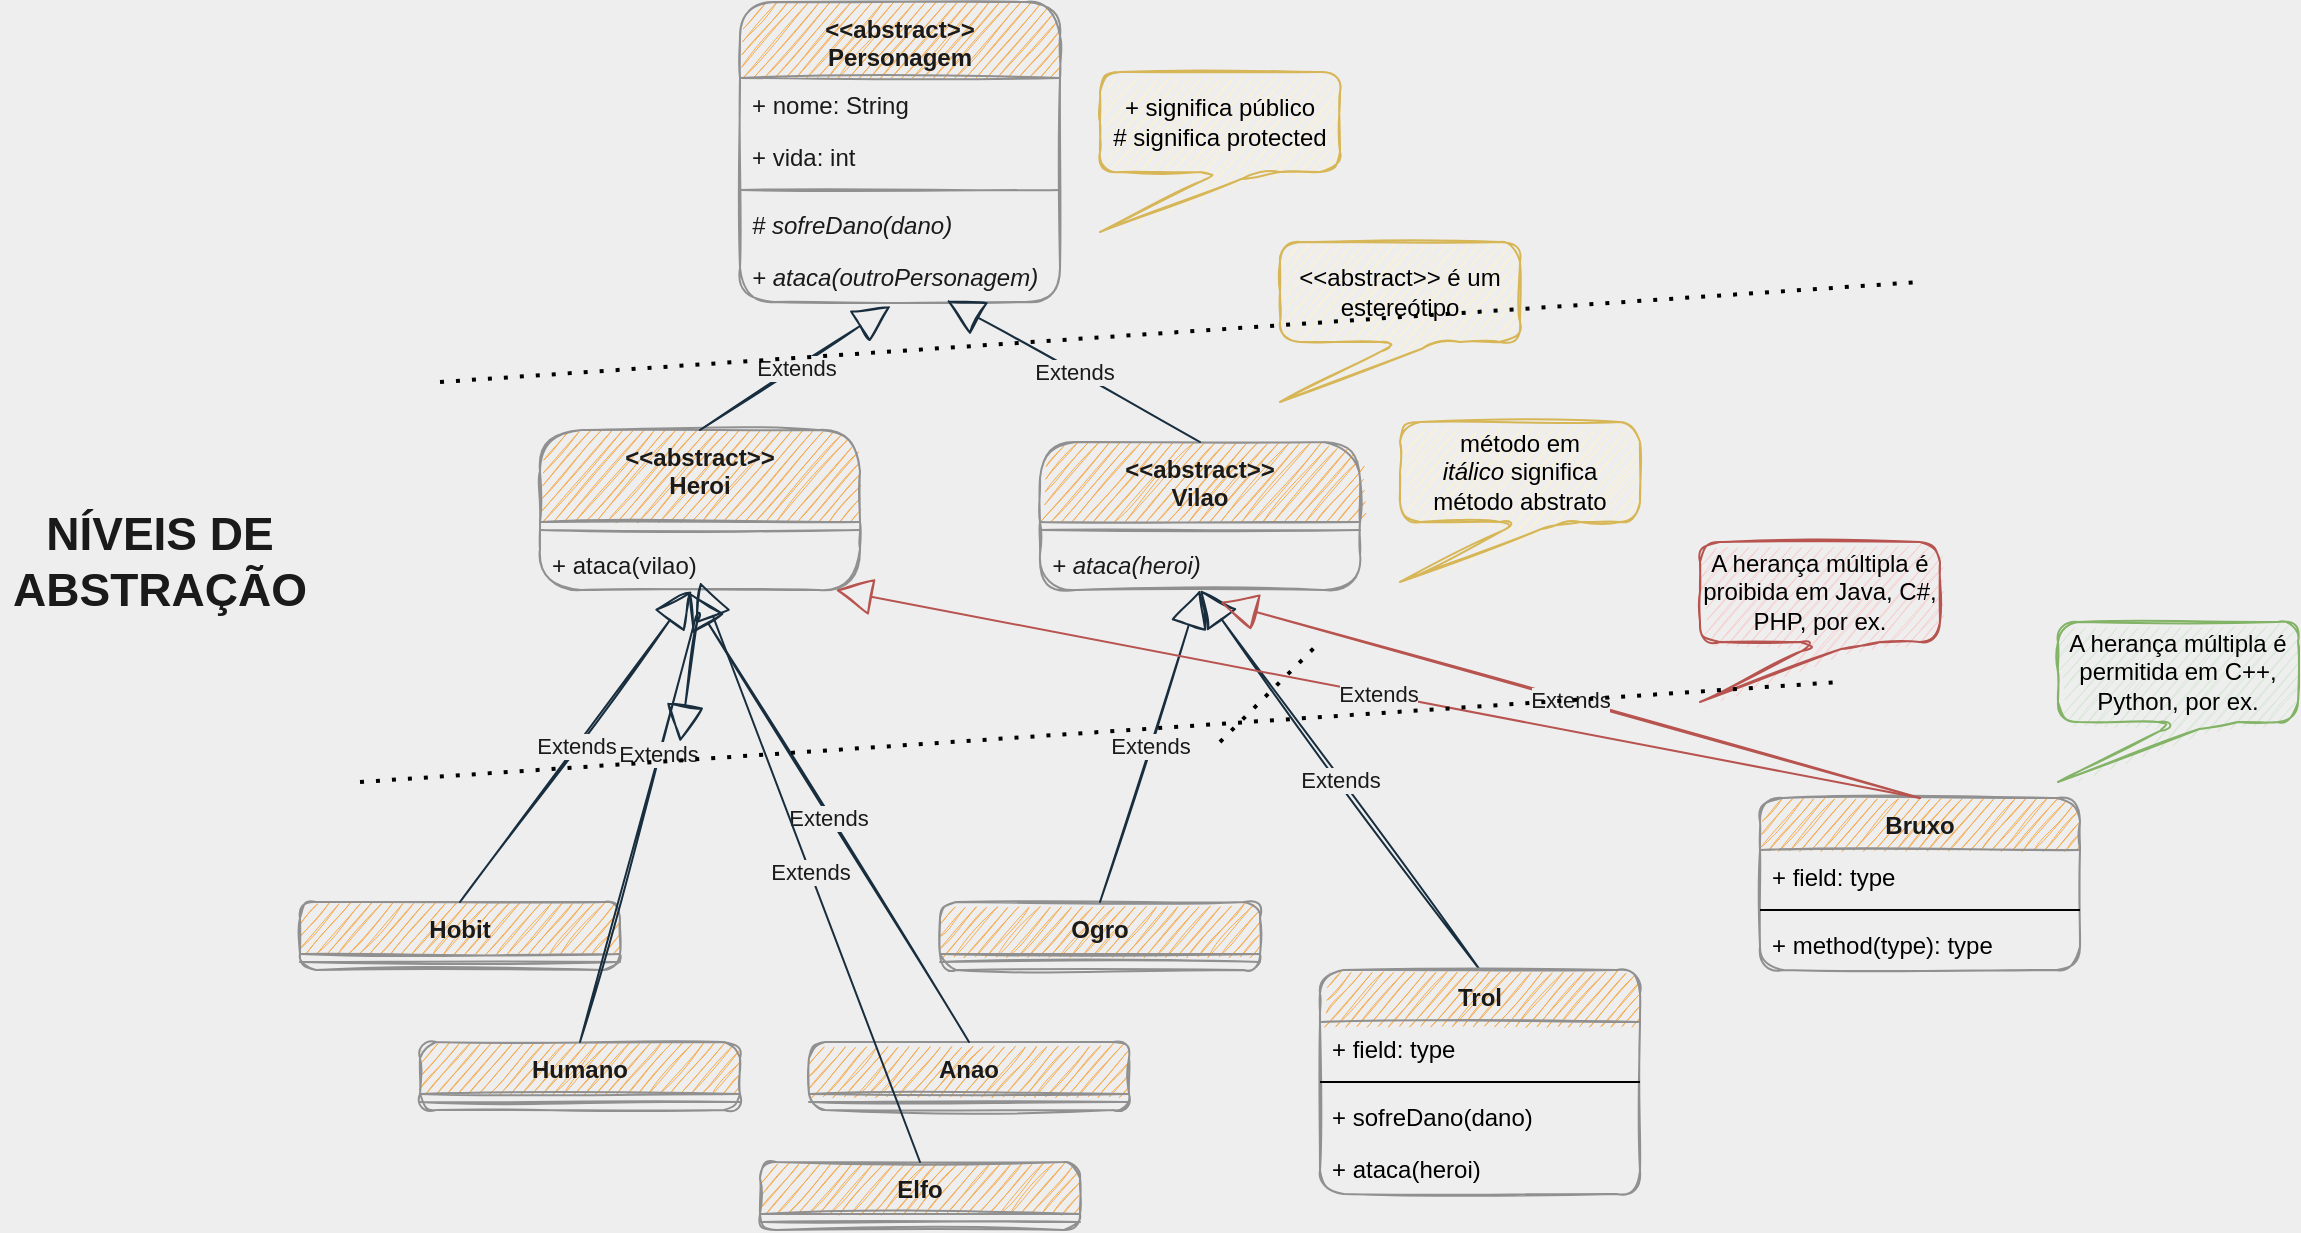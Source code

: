 <mxfile version="14.4.2" type="device" pages="5"><diagram id="-krjd1sGC8l-RuFemmSq" name="game"><mxGraphModel dx="813" dy="550" grid="1" gridSize="10" guides="1" tooltips="1" connect="1" arrows="1" fold="1" page="1" pageScale="1" pageWidth="1169" pageHeight="827" background="#EEEEEE" math="0" shadow="0"><root><mxCell id="0"/><mxCell id="1" parent="0"/><mxCell id="WO5t2no1mEeKnhL_IHhN-2" value="&lt;&lt;abstract&gt;&gt;&#10;Heroi" style="swimlane;fontStyle=1;align=center;verticalAlign=top;childLayout=stackLayout;horizontal=1;startSize=46;horizontalStack=0;resizeParent=1;resizeParentMax=0;resizeLast=0;collapsible=1;marginBottom=0;strokeColor=#909090;fillColor=#F5AB50;fontColor=#1A1A1A;arcSize=15;sketch=1;rounded=1;" parent="1" vertex="1"><mxGeometry x="410" y="244" width="160" height="80" as="geometry"/></mxCell><mxCell id="WO5t2no1mEeKnhL_IHhN-4" value="" style="line;strokeWidth=1;fillColor=none;align=left;verticalAlign=middle;spacingTop=-1;spacingLeft=3;spacingRight=3;rotatable=0;labelPosition=right;points=[];portConstraint=eastwest;labelBackgroundColor=#EEEEEE;strokeColor=#909090;fontColor=#1A1A1A;sketch=1;rounded=1;" parent="WO5t2no1mEeKnhL_IHhN-2" vertex="1"><mxGeometry y="46" width="160" height="8" as="geometry"/></mxCell><mxCell id="WO5t2no1mEeKnhL_IHhN-7" value="+ ataca(vilao)" style="text;strokeColor=none;fillColor=none;align=left;verticalAlign=top;spacingLeft=4;spacingRight=4;overflow=hidden;rotatable=0;points=[[0,0.5],[1,0.5]];portConstraint=eastwest;fontColor=#1A1A1A;sketch=1;rounded=1;" parent="WO5t2no1mEeKnhL_IHhN-2" vertex="1"><mxGeometry y="54" width="160" height="26" as="geometry"/></mxCell><mxCell id="WO5t2no1mEeKnhL_IHhN-8" value="&lt;&lt;abstract&gt;&gt;&#10;Vilao" style="swimlane;fontStyle=1;align=center;verticalAlign=top;childLayout=stackLayout;horizontal=1;startSize=40;horizontalStack=0;resizeParent=1;resizeParentMax=0;resizeLast=0;collapsible=1;marginBottom=0;strokeColor=#909090;fillColor=#F5AB50;fontColor=#1A1A1A;sketch=1;rounded=1;" parent="1" vertex="1"><mxGeometry x="660" y="250" width="160" height="74" as="geometry"/></mxCell><mxCell id="WO5t2no1mEeKnhL_IHhN-11" value="" style="line;strokeWidth=1;fillColor=none;align=left;verticalAlign=middle;spacingTop=-1;spacingLeft=3;spacingRight=3;rotatable=0;labelPosition=right;points=[];portConstraint=eastwest;labelBackgroundColor=#EEEEEE;strokeColor=#909090;fontColor=#1A1A1A;sketch=1;rounded=1;" parent="WO5t2no1mEeKnhL_IHhN-8" vertex="1"><mxGeometry y="40" width="160" height="8" as="geometry"/></mxCell><mxCell id="WO5t2no1mEeKnhL_IHhN-13" value="+ ataca(heroi)" style="text;strokeColor=none;fillColor=none;align=left;verticalAlign=top;spacingLeft=4;spacingRight=4;overflow=hidden;rotatable=0;points=[[0,0.5],[1,0.5]];portConstraint=eastwest;fontColor=#1A1A1A;sketch=1;rounded=1;fontStyle=2" parent="WO5t2no1mEeKnhL_IHhN-8" vertex="1"><mxGeometry y="48" width="160" height="26" as="geometry"/></mxCell><mxCell id="WO5t2no1mEeKnhL_IHhN-18" value="Hobit" style="swimlane;fontStyle=1;align=center;verticalAlign=top;childLayout=stackLayout;horizontal=1;startSize=26;horizontalStack=0;resizeParent=1;resizeParentMax=0;resizeLast=0;collapsible=1;marginBottom=0;strokeColor=#909090;fillColor=#F5AB50;fontColor=#1A1A1A;sketch=1;rounded=1;" parent="1" vertex="1"><mxGeometry x="290" y="480" width="160" height="34" as="geometry"/></mxCell><mxCell id="WO5t2no1mEeKnhL_IHhN-20" value="" style="line;strokeWidth=1;fillColor=none;align=left;verticalAlign=middle;spacingTop=-1;spacingLeft=3;spacingRight=3;rotatable=0;labelPosition=right;points=[];portConstraint=eastwest;labelBackgroundColor=#EEEEEE;strokeColor=#909090;fontColor=#1A1A1A;sketch=1;rounded=1;" parent="WO5t2no1mEeKnhL_IHhN-18" vertex="1"><mxGeometry y="26" width="160" height="8" as="geometry"/></mxCell><mxCell id="WO5t2no1mEeKnhL_IHhN-22" value="Ogro" style="swimlane;fontStyle=1;align=center;verticalAlign=top;childLayout=stackLayout;horizontal=1;startSize=26;horizontalStack=0;resizeParent=1;resizeParentMax=0;resizeLast=0;collapsible=1;marginBottom=0;strokeColor=#909090;fillColor=#F5AB50;fontColor=#1A1A1A;sketch=1;rounded=1;" parent="1" vertex="1"><mxGeometry x="610" y="480" width="160" height="34" as="geometry"/></mxCell><mxCell id="WO5t2no1mEeKnhL_IHhN-23" value="" style="line;strokeWidth=1;fillColor=none;align=left;verticalAlign=middle;spacingTop=-1;spacingLeft=3;spacingRight=3;rotatable=0;labelPosition=right;points=[];portConstraint=eastwest;labelBackgroundColor=#EEEEEE;strokeColor=#909090;fontColor=#1A1A1A;sketch=1;rounded=1;" parent="WO5t2no1mEeKnhL_IHhN-22" vertex="1"><mxGeometry y="26" width="160" height="8" as="geometry"/></mxCell><mxCell id="WO5t2no1mEeKnhL_IHhN-24" value="Humano" style="swimlane;fontStyle=1;align=center;verticalAlign=top;childLayout=stackLayout;horizontal=1;startSize=26;horizontalStack=0;resizeParent=1;resizeParentMax=0;resizeLast=0;collapsible=1;marginBottom=0;strokeColor=#909090;fillColor=#F5AB50;fontColor=#1A1A1A;sketch=1;rounded=1;" parent="1" vertex="1"><mxGeometry x="350" y="550" width="160" height="34" as="geometry"/></mxCell><mxCell id="WO5t2no1mEeKnhL_IHhN-25" value="" style="line;strokeWidth=1;fillColor=none;align=left;verticalAlign=middle;spacingTop=-1;spacingLeft=3;spacingRight=3;rotatable=0;labelPosition=right;points=[];portConstraint=eastwest;labelBackgroundColor=#EEEEEE;strokeColor=#909090;fontColor=#1A1A1A;sketch=1;rounded=1;" parent="WO5t2no1mEeKnhL_IHhN-24" vertex="1"><mxGeometry y="26" width="160" height="8" as="geometry"/></mxCell><mxCell id="WO5t2no1mEeKnhL_IHhN-28" value="Elfo" style="swimlane;fontStyle=1;align=center;verticalAlign=top;childLayout=stackLayout;horizontal=1;startSize=26;horizontalStack=0;resizeParent=1;resizeParentMax=0;resizeLast=0;collapsible=1;marginBottom=0;strokeColor=#909090;fillColor=#F5AB50;fontColor=#1A1A1A;sketch=1;rounded=1;" parent="1" vertex="1"><mxGeometry x="520" y="610" width="160" height="34" as="geometry"/></mxCell><mxCell id="WO5t2no1mEeKnhL_IHhN-29" value="" style="line;strokeWidth=1;fillColor=none;align=left;verticalAlign=middle;spacingTop=-1;spacingLeft=3;spacingRight=3;rotatable=0;labelPosition=right;points=[];portConstraint=eastwest;labelBackgroundColor=#EEEEEE;strokeColor=#909090;fontColor=#1A1A1A;sketch=1;rounded=1;" parent="WO5t2no1mEeKnhL_IHhN-28" vertex="1"><mxGeometry y="26" width="160" height="8" as="geometry"/></mxCell><mxCell id="WO5t2no1mEeKnhL_IHhN-30" value="Anao" style="swimlane;fontStyle=1;align=center;verticalAlign=top;childLayout=stackLayout;horizontal=1;startSize=26;horizontalStack=0;resizeParent=1;resizeParentMax=0;resizeLast=0;collapsible=1;marginBottom=0;strokeColor=#909090;fillColor=#F5AB50;fontColor=#1A1A1A;sketch=1;rounded=1;" parent="1" vertex="1"><mxGeometry x="544.5" y="550" width="160" height="34" as="geometry"/></mxCell><mxCell id="WO5t2no1mEeKnhL_IHhN-31" value="" style="line;strokeWidth=1;fillColor=none;align=left;verticalAlign=middle;spacingTop=-1;spacingLeft=3;spacingRight=3;rotatable=0;labelPosition=right;points=[];portConstraint=eastwest;labelBackgroundColor=#EEEEEE;strokeColor=#909090;fontColor=#1A1A1A;sketch=1;rounded=1;" parent="WO5t2no1mEeKnhL_IHhN-30" vertex="1"><mxGeometry y="26" width="160" height="8" as="geometry"/></mxCell><mxCell id="WO5t2no1mEeKnhL_IHhN-32" value="Extends" style="endArrow=block;endSize=16;endFill=0;html=1;strokeColor=#182E3E;fontColor=#1A1A1A;exitX=0.5;exitY=0;exitDx=0;exitDy=0;entryX=0.5;entryY=1;entryDx=0;entryDy=0;labelBackgroundColor=#EEEEEE;sketch=1;" parent="1" source="WO5t2no1mEeKnhL_IHhN-22" target="WO5t2no1mEeKnhL_IHhN-8" edge="1"><mxGeometry width="160" relative="1" as="geometry"><mxPoint x="520" y="450" as="sourcePoint"/><mxPoint x="750" y="440" as="targetPoint"/></mxGeometry></mxCell><mxCell id="WO5t2no1mEeKnhL_IHhN-33" value="Extends" style="endArrow=block;endSize=16;endFill=0;html=1;strokeColor=#182E3E;fontColor=#1A1A1A;exitX=0.5;exitY=0;exitDx=0;exitDy=0;entryX=0.5;entryY=1;entryDx=0;entryDy=0;labelBackgroundColor=#EEEEEE;sketch=1;" parent="1" source="2Al4ENGErWT8g-Zo57wd-4" target="WO5t2no1mEeKnhL_IHhN-8" edge="1"><mxGeometry width="160" relative="1" as="geometry"><mxPoint x="860" y="516" as="sourcePoint"/><mxPoint x="750" y="438" as="targetPoint"/></mxGeometry></mxCell><mxCell id="WO5t2no1mEeKnhL_IHhN-34" value="Extends" style="endArrow=block;endSize=16;endFill=0;html=1;strokeColor=#182E3E;fontColor=#1A1A1A;exitX=0.5;exitY=0;exitDx=0;exitDy=0;entryX=0.474;entryY=1.015;entryDx=0;entryDy=0;entryPerimeter=0;labelBackgroundColor=#EEEEEE;sketch=1;" parent="1" source="WO5t2no1mEeKnhL_IHhN-18" target="WO5t2no1mEeKnhL_IHhN-7" edge="1"><mxGeometry width="160" relative="1" as="geometry"><mxPoint x="700" y="490" as="sourcePoint"/><mxPoint x="750" y="438" as="targetPoint"/></mxGeometry></mxCell><mxCell id="WO5t2no1mEeKnhL_IHhN-35" value="Extends" style="endArrow=block;endSize=16;endFill=0;html=1;strokeColor=#182E3E;fontColor=#1A1A1A;exitX=0.5;exitY=0;exitDx=0;exitDy=0;labelBackgroundColor=#EEEEEE;sketch=1;" parent="1" source="WO5t2no1mEeKnhL_IHhN-24" edge="1"><mxGeometry width="160" relative="1" as="geometry"><mxPoint x="380" y="490" as="sourcePoint"/><mxPoint x="480" y="400" as="targetPoint"/><Array as="points"><mxPoint x="490" y="330"/></Array></mxGeometry></mxCell><mxCell id="WO5t2no1mEeKnhL_IHhN-36" value="Extends" style="endArrow=block;endSize=16;endFill=0;html=1;strokeColor=#182E3E;fontColor=#1A1A1A;exitX=0.5;exitY=0;exitDx=0;exitDy=0;entryX=0.465;entryY=1.041;entryDx=0;entryDy=0;entryPerimeter=0;labelBackgroundColor=#EEEEEE;sketch=1;" parent="1" source="WO5t2no1mEeKnhL_IHhN-30" target="WO5t2no1mEeKnhL_IHhN-7" edge="1"><mxGeometry width="160" relative="1" as="geometry"><mxPoint x="440" y="560" as="sourcePoint"/><mxPoint x="484" y="440" as="targetPoint"/></mxGeometry></mxCell><mxCell id="WO5t2no1mEeKnhL_IHhN-37" value="Extends" style="endArrow=block;endSize=16;endFill=0;html=1;strokeColor=#182E3E;fontColor=#1A1A1A;exitX=0.5;exitY=0;exitDx=0;exitDy=0;labelBackgroundColor=#EEEEEE;sketch=1;" parent="1" source="WO5t2no1mEeKnhL_IHhN-28" edge="1"><mxGeometry width="160" relative="1" as="geometry"><mxPoint x="634.5" y="560" as="sourcePoint"/><mxPoint x="490" y="320" as="targetPoint"/></mxGeometry></mxCell><mxCell id="2Al4ENGErWT8g-Zo57wd-1" value="&amp;lt;&amp;lt;abstract&amp;gt;&amp;gt; é um estereótipo" style="shape=callout;whiteSpace=wrap;html=1;perimeter=calloutPerimeter;rounded=1;sketch=1;strokeColor=#d6b656;fillColor=#fff2cc;position2=0;" parent="1" vertex="1"><mxGeometry x="780" y="150" width="120" height="80" as="geometry"/></mxCell><mxCell id="2Al4ENGErWT8g-Zo57wd-4" value="Trol" style="swimlane;fontStyle=1;align=center;verticalAlign=top;childLayout=stackLayout;horizontal=1;startSize=26;horizontalStack=0;resizeParent=1;resizeParentMax=0;resizeLast=0;collapsible=1;marginBottom=0;rounded=1;sketch=1;strokeColor=#909090;fillColor=#F5AB50;fontColor=#1A1A1A;" parent="1" vertex="1"><mxGeometry x="800" y="514" width="160" height="112" as="geometry"/></mxCell><mxCell id="2Al4ENGErWT8g-Zo57wd-5" value="+ field: type" style="text;strokeColor=none;fillColor=none;align=left;verticalAlign=top;spacingLeft=4;spacingRight=4;overflow=hidden;rotatable=0;points=[[0,0.5],[1,0.5]];portConstraint=eastwest;" parent="2Al4ENGErWT8g-Zo57wd-4" vertex="1"><mxGeometry y="26" width="160" height="26" as="geometry"/></mxCell><mxCell id="2Al4ENGErWT8g-Zo57wd-6" value="" style="line;strokeWidth=1;fillColor=none;align=left;verticalAlign=middle;spacingTop=-1;spacingLeft=3;spacingRight=3;rotatable=0;labelPosition=right;points=[];portConstraint=eastwest;" parent="2Al4ENGErWT8g-Zo57wd-4" vertex="1"><mxGeometry y="52" width="160" height="8" as="geometry"/></mxCell><mxCell id="2Al4ENGErWT8g-Zo57wd-7" value="+ sofreDano(dano)" style="text;strokeColor=none;fillColor=none;align=left;verticalAlign=top;spacingLeft=4;spacingRight=4;overflow=hidden;rotatable=0;points=[[0,0.5],[1,0.5]];portConstraint=eastwest;" parent="2Al4ENGErWT8g-Zo57wd-4" vertex="1"><mxGeometry y="60" width="160" height="26" as="geometry"/></mxCell><mxCell id="2Al4ENGErWT8g-Zo57wd-8" value="+ ataca(heroi)" style="text;strokeColor=none;fillColor=none;align=left;verticalAlign=top;spacingLeft=4;spacingRight=4;overflow=hidden;rotatable=0;points=[[0,0.5],[1,0.5]];portConstraint=eastwest;" parent="2Al4ENGErWT8g-Zo57wd-4" vertex="1"><mxGeometry y="86" width="160" height="26" as="geometry"/></mxCell><mxCell id="2Al4ENGErWT8g-Zo57wd-9" value="+ significa público&lt;br&gt;# significa protected" style="shape=callout;whiteSpace=wrap;html=1;perimeter=calloutPerimeter;rounded=1;sketch=1;strokeColor=#d6b656;fillColor=#fff2cc;position2=0;" parent="1" vertex="1"><mxGeometry x="690" y="65" width="120" height="80" as="geometry"/></mxCell><mxCell id="2Al4ENGErWT8g-Zo57wd-10" value="&lt;&lt;abstract&gt;&gt;&#10;Personagem" style="swimlane;fontStyle=1;align=center;verticalAlign=top;childLayout=stackLayout;horizontal=1;startSize=38;horizontalStack=0;resizeParent=1;resizeParentMax=0;resizeLast=0;collapsible=1;marginBottom=0;strokeColor=#909090;fillColor=#F5AB50;fontColor=#1A1A1A;arcSize=15;sketch=1;rounded=1;" parent="1" vertex="1"><mxGeometry x="510" y="30" width="160" height="150" as="geometry"/></mxCell><mxCell id="2Al4ENGErWT8g-Zo57wd-11" value="+ nome: String" style="text;strokeColor=none;fillColor=none;align=left;verticalAlign=top;spacingLeft=4;spacingRight=4;overflow=hidden;rotatable=0;points=[[0,0.5],[1,0.5]];portConstraint=eastwest;fontColor=#1A1A1A;sketch=1;rounded=1;" parent="2Al4ENGErWT8g-Zo57wd-10" vertex="1"><mxGeometry y="38" width="160" height="26" as="geometry"/></mxCell><mxCell id="2Al4ENGErWT8g-Zo57wd-12" value="+ vida: int" style="text;strokeColor=none;fillColor=none;align=left;verticalAlign=top;spacingLeft=4;spacingRight=4;overflow=hidden;rotatable=0;points=[[0,0.5],[1,0.5]];portConstraint=eastwest;fontColor=#1A1A1A;sketch=1;rounded=1;" parent="2Al4ENGErWT8g-Zo57wd-10" vertex="1"><mxGeometry y="64" width="160" height="26" as="geometry"/></mxCell><mxCell id="2Al4ENGErWT8g-Zo57wd-13" value="" style="line;strokeWidth=1;fillColor=none;align=left;verticalAlign=middle;spacingTop=-1;spacingLeft=3;spacingRight=3;rotatable=0;labelPosition=right;points=[];portConstraint=eastwest;labelBackgroundColor=#EEEEEE;strokeColor=#909090;fontColor=#1A1A1A;sketch=1;rounded=1;" parent="2Al4ENGErWT8g-Zo57wd-10" vertex="1"><mxGeometry y="90" width="160" height="8" as="geometry"/></mxCell><mxCell id="2Al4ENGErWT8g-Zo57wd-14" value="# sofreDano(dano)" style="text;strokeColor=none;fillColor=none;align=left;verticalAlign=top;spacingLeft=4;spacingRight=4;overflow=hidden;rotatable=0;points=[[0,0.5],[1,0.5]];portConstraint=eastwest;fontColor=#1A1A1A;sketch=1;rounded=1;fontStyle=2" parent="2Al4ENGErWT8g-Zo57wd-10" vertex="1"><mxGeometry y="98" width="160" height="26" as="geometry"/></mxCell><mxCell id="2Al4ENGErWT8g-Zo57wd-15" value="+ ataca(outroPersonagem)" style="text;strokeColor=none;fillColor=none;align=left;verticalAlign=top;spacingLeft=4;spacingRight=4;overflow=hidden;rotatable=0;points=[[0,0.5],[1,0.5]];portConstraint=eastwest;fontColor=#1A1A1A;sketch=1;rounded=1;fontStyle=2" parent="2Al4ENGErWT8g-Zo57wd-10" vertex="1"><mxGeometry y="124" width="160" height="26" as="geometry"/></mxCell><mxCell id="2Al4ENGErWT8g-Zo57wd-16" value="Extends" style="endArrow=block;endSize=16;endFill=0;html=1;strokeColor=#182E3E;fontColor=#1A1A1A;exitX=0.5;exitY=0;exitDx=0;exitDy=0;entryX=0.646;entryY=0.967;entryDx=0;entryDy=0;labelBackgroundColor=#EEEEEE;sketch=1;entryPerimeter=0;" parent="1" source="WO5t2no1mEeKnhL_IHhN-8" target="2Al4ENGErWT8g-Zo57wd-15" edge="1"><mxGeometry width="160" relative="1" as="geometry"><mxPoint x="730" y="208" as="sourcePoint"/><mxPoint x="780" y="130" as="targetPoint"/></mxGeometry></mxCell><mxCell id="2Al4ENGErWT8g-Zo57wd-17" value="Extends" style="endArrow=block;endSize=16;endFill=0;html=1;strokeColor=#182E3E;fontColor=#1A1A1A;exitX=0.5;exitY=0;exitDx=0;exitDy=0;entryX=0.471;entryY=1.077;entryDx=0;entryDy=0;labelBackgroundColor=#EEEEEE;sketch=1;entryPerimeter=0;" parent="1" source="WO5t2no1mEeKnhL_IHhN-2" target="2Al4ENGErWT8g-Zo57wd-15" edge="1"><mxGeometry width="160" relative="1" as="geometry"><mxPoint x="636.64" y="260.86" as="sourcePoint"/><mxPoint x="510.0" y="190.002" as="targetPoint"/></mxGeometry></mxCell><mxCell id="2Al4ENGErWT8g-Zo57wd-18" value="Bruxo" style="swimlane;fontStyle=1;align=center;verticalAlign=top;childLayout=stackLayout;horizontal=1;startSize=26;horizontalStack=0;resizeParent=1;resizeParentMax=0;resizeLast=0;collapsible=1;marginBottom=0;rounded=1;sketch=1;strokeColor=#909090;fillColor=#F5AB50;fontColor=#1A1A1A;" parent="1" vertex="1"><mxGeometry x="1020" y="428" width="160" height="86" as="geometry"/></mxCell><mxCell id="2Al4ENGErWT8g-Zo57wd-19" value="+ field: type" style="text;strokeColor=none;fillColor=none;align=left;verticalAlign=top;spacingLeft=4;spacingRight=4;overflow=hidden;rotatable=0;points=[[0,0.5],[1,0.5]];portConstraint=eastwest;" parent="2Al4ENGErWT8g-Zo57wd-18" vertex="1"><mxGeometry y="26" width="160" height="26" as="geometry"/></mxCell><mxCell id="2Al4ENGErWT8g-Zo57wd-20" value="" style="line;strokeWidth=1;fillColor=none;align=left;verticalAlign=middle;spacingTop=-1;spacingLeft=3;spacingRight=3;rotatable=0;labelPosition=right;points=[];portConstraint=eastwest;" parent="2Al4ENGErWT8g-Zo57wd-18" vertex="1"><mxGeometry y="52" width="160" height="8" as="geometry"/></mxCell><mxCell id="2Al4ENGErWT8g-Zo57wd-21" value="+ method(type): type" style="text;strokeColor=none;fillColor=none;align=left;verticalAlign=top;spacingLeft=4;spacingRight=4;overflow=hidden;rotatable=0;points=[[0,0.5],[1,0.5]];portConstraint=eastwest;" parent="2Al4ENGErWT8g-Zo57wd-18" vertex="1"><mxGeometry y="60" width="160" height="26" as="geometry"/></mxCell><mxCell id="2Al4ENGErWT8g-Zo57wd-22" value="Extends" style="endArrow=block;endSize=16;endFill=0;html=1;strokeColor=#b85450;fontColor=#1A1A1A;exitX=0.5;exitY=0;exitDx=0;exitDy=0;entryX=0.563;entryY=1.231;entryDx=0;entryDy=0;labelBackgroundColor=#EEEEEE;sketch=1;entryPerimeter=0;fillColor=#f8cecc;" parent="1" source="2Al4ENGErWT8g-Zo57wd-18" target="WO5t2no1mEeKnhL_IHhN-13" edge="1"><mxGeometry width="160" relative="1" as="geometry"><mxPoint x="890" y="524" as="sourcePoint"/><mxPoint x="750" y="334" as="targetPoint"/></mxGeometry></mxCell><mxCell id="2Al4ENGErWT8g-Zo57wd-23" value="Extends" style="endArrow=block;endSize=16;endFill=0;html=1;strokeColor=#b85450;fontColor=#1A1A1A;labelBackgroundColor=#EEEEEE;sketch=1;exitX=0.5;exitY=0;exitDx=0;exitDy=0;fillColor=#f8cecc;" parent="1" source="2Al4ENGErWT8g-Zo57wd-18" target="WO5t2no1mEeKnhL_IHhN-7" edge="1"><mxGeometry width="160" relative="1" as="geometry"><mxPoint x="1040" y="450" as="sourcePoint"/><mxPoint x="760.08" y="340.006" as="targetPoint"/></mxGeometry></mxCell><mxCell id="2Al4ENGErWT8g-Zo57wd-24" value="A herança múltipla é proibida em Java, C#, PHP, por ex." style="shape=callout;whiteSpace=wrap;html=1;perimeter=calloutPerimeter;rounded=1;sketch=1;strokeColor=#b85450;fillColor=#f8cecc;position2=0;" parent="1" vertex="1"><mxGeometry x="990" y="300" width="120" height="80" as="geometry"/></mxCell><mxCell id="2Al4ENGErWT8g-Zo57wd-25" value="A herança múltipla é permitida em C++, Python, por ex." style="shape=callout;whiteSpace=wrap;html=1;perimeter=calloutPerimeter;rounded=1;sketch=1;strokeColor=#82b366;fillColor=#d5e8d4;position2=0;" parent="1" vertex="1"><mxGeometry x="1169" y="340" width="120" height="80" as="geometry"/></mxCell><mxCell id="2Al4ENGErWT8g-Zo57wd-26" value="" style="endArrow=none;dashed=1;html=1;dashPattern=1 3;strokeWidth=2;fontColor=#1A1A1A;" parent="1" edge="1"><mxGeometry width="50" height="50" relative="1" as="geometry"><mxPoint x="750" y="400" as="sourcePoint"/><mxPoint x="800" y="350" as="targetPoint"/></mxGeometry></mxCell><mxCell id="2Al4ENGErWT8g-Zo57wd-27" value="" style="endArrow=none;dashed=1;html=1;dashPattern=1 3;strokeWidth=2;fontColor=#1A1A1A;" parent="1" edge="1"><mxGeometry width="50" height="50" relative="1" as="geometry"><mxPoint x="360" y="220" as="sourcePoint"/><mxPoint x="1100" y="170" as="targetPoint"/></mxGeometry></mxCell><mxCell id="2Al4ENGErWT8g-Zo57wd-28" value="" style="endArrow=none;dashed=1;html=1;dashPattern=1 3;strokeWidth=2;fontColor=#1A1A1A;" parent="1" edge="1"><mxGeometry width="50" height="50" relative="1" as="geometry"><mxPoint x="320" y="420" as="sourcePoint"/><mxPoint x="1060" y="370" as="targetPoint"/></mxGeometry></mxCell><mxCell id="2Al4ENGErWT8g-Zo57wd-29" value="NÍVEIS DE ABSTRAÇÃO" style="text;html=1;strokeColor=none;fillColor=none;align=center;verticalAlign=middle;whiteSpace=wrap;rounded=0;sketch=1;fontColor=#1A1A1A;fontSize=23;fontStyle=1" parent="1" vertex="1"><mxGeometry x="140" y="260" width="160" height="100" as="geometry"/></mxCell><mxCell id="2Al4ENGErWT8g-Zo57wd-30" value="método em &lt;i&gt;itálico&lt;/i&gt;&amp;nbsp;significa método abstrato" style="shape=callout;whiteSpace=wrap;html=1;perimeter=calloutPerimeter;rounded=1;sketch=1;strokeColor=#d6b656;fillColor=#fff2cc;position2=0;" parent="1" vertex="1"><mxGeometry x="840" y="240" width="120" height="80" as="geometry"/></mxCell></root></mxGraphModel></diagram><diagram id="q9bFoTFLy-i5qDgFTmt3" name="Page-2"><mxGraphModel dx="1422" dy="963" grid="1" gridSize="10" guides="1" tooltips="1" connect="1" arrows="1" fold="1" page="1" pageScale="1" pageWidth="1169" pageHeight="827" background="#EEEEEE" math="0" shadow="0"><root><mxCell id="NMxh_CRfvq4-GssR-nhO-0"/><mxCell id="NMxh_CRfvq4-GssR-nhO-1" parent="NMxh_CRfvq4-GssR-nhO-0"/><mxCell id="NMxh_CRfvq4-GssR-nhO-12" style="edgeStyle=orthogonalEdgeStyle;curved=1;rounded=1;sketch=1;orthogonalLoop=1;jettySize=auto;html=1;strokeColor=#182E3E;fontColor=#1A1A1A;" parent="NMxh_CRfvq4-GssR-nhO-1" source="NMxh_CRfvq4-GssR-nhO-2" target="NMxh_CRfvq4-GssR-nhO-10" edge="1"><mxGeometry relative="1" as="geometry"/></mxCell><mxCell id="NMxh_CRfvq4-GssR-nhO-2" value="Frete" style="swimlane;fontStyle=1;align=center;verticalAlign=top;childLayout=stackLayout;horizontal=1;startSize=26;horizontalStack=0;resizeParent=1;resizeParentMax=0;resizeLast=0;collapsible=1;marginBottom=0;strokeColor=#909090;fillColor=#F5AB50;fontColor=#1A1A1A;sketch=1;rounded=1;" parent="NMxh_CRfvq4-GssR-nhO-1" vertex="1"><mxGeometry x="260" y="280" width="160" height="86" as="geometry"/></mxCell><mxCell id="NMxh_CRfvq4-GssR-nhO-3" value="+ tipo: Tipo" style="text;strokeColor=none;fillColor=none;align=left;verticalAlign=top;spacingLeft=4;spacingRight=4;overflow=hidden;rotatable=0;points=[[0,0.5],[1,0.5]];portConstraint=eastwest;fontColor=#1A1A1A;sketch=1;rounded=1;" parent="NMxh_CRfvq4-GssR-nhO-2" vertex="1"><mxGeometry y="26" width="160" height="26" as="geometry"/></mxCell><mxCell id="NMxh_CRfvq4-GssR-nhO-4" value="" style="line;strokeWidth=1;fillColor=none;align=left;verticalAlign=middle;spacingTop=-1;spacingLeft=3;spacingRight=3;rotatable=0;labelPosition=right;points=[];portConstraint=eastwest;labelBackgroundColor=#EEEEEE;strokeColor=#909090;fontColor=#1A1A1A;sketch=1;rounded=1;" parent="NMxh_CRfvq4-GssR-nhO-2" vertex="1"><mxGeometry y="52" width="160" height="8" as="geometry"/></mxCell><mxCell id="NMxh_CRfvq4-GssR-nhO-5" value="+ envia(Mercadoria)" style="text;strokeColor=none;fillColor=none;align=left;verticalAlign=top;spacingLeft=4;spacingRight=4;overflow=hidden;rotatable=0;points=[[0,0.5],[1,0.5]];portConstraint=eastwest;fontColor=#1A1A1A;sketch=1;rounded=1;" parent="NMxh_CRfvq4-GssR-nhO-2" vertex="1"><mxGeometry y="60" width="160" height="26" as="geometry"/></mxCell><mxCell id="NMxh_CRfvq4-GssR-nhO-6" value="Tipo" style="swimlane;fontStyle=1;align=center;verticalAlign=top;childLayout=stackLayout;horizontal=1;startSize=26;horizontalStack=0;resizeParent=1;resizeParentMax=0;resizeLast=0;collapsible=1;marginBottom=0;strokeColor=#909090;fillColor=#F5AB50;fontColor=#1A1A1A;sketch=1;rounded=1;" parent="NMxh_CRfvq4-GssR-nhO-1" vertex="1"><mxGeometry x="530" y="250" width="160" height="138" as="geometry"/></mxCell><mxCell id="NMxh_CRfvq4-GssR-nhO-7" value="+ CIF" style="text;strokeColor=none;fillColor=none;align=left;verticalAlign=top;spacingLeft=4;spacingRight=4;overflow=hidden;rotatable=0;points=[[0,0.5],[1,0.5]];portConstraint=eastwest;fontColor=#1A1A1A;sketch=1;rounded=1;" parent="NMxh_CRfvq4-GssR-nhO-6" vertex="1"><mxGeometry y="26" width="160" height="26" as="geometry"/></mxCell><mxCell id="NMxh_CRfvq4-GssR-nhO-10" value="+ FOB" style="text;strokeColor=none;fillColor=none;align=left;verticalAlign=top;spacingLeft=4;spacingRight=4;overflow=hidden;rotatable=0;points=[[0,0.5],[1,0.5]];portConstraint=eastwest;fontColor=#1A1A1A;sketch=1;rounded=1;" parent="NMxh_CRfvq4-GssR-nhO-6" vertex="1"><mxGeometry y="52" width="160" height="26" as="geometry"/></mxCell><mxCell id="NMxh_CRfvq4-GssR-nhO-11" value="+ Multimodal" style="text;strokeColor=none;fillColor=none;align=left;verticalAlign=top;spacingLeft=4;spacingRight=4;overflow=hidden;rotatable=0;points=[[0,0.5],[1,0.5]];portConstraint=eastwest;fontColor=#1A1A1A;sketch=1;rounded=1;" parent="NMxh_CRfvq4-GssR-nhO-6" vertex="1"><mxGeometry y="78" width="160" height="26" as="geometry"/></mxCell><mxCell id="NMxh_CRfvq4-GssR-nhO-14" value="+ Particular" style="text;strokeColor=none;fillColor=none;align=left;verticalAlign=top;spacingLeft=4;spacingRight=4;overflow=hidden;rotatable=0;points=[[0,0.5],[1,0.5]];portConstraint=eastwest;fontColor=#1A1A1A;sketch=1;rounded=1;" parent="NMxh_CRfvq4-GssR-nhO-6" vertex="1"><mxGeometry y="104" width="160" height="26" as="geometry"/></mxCell><mxCell id="NMxh_CRfvq4-GssR-nhO-8" value="" style="line;strokeWidth=1;fillColor=none;align=left;verticalAlign=middle;spacingTop=-1;spacingLeft=3;spacingRight=3;rotatable=0;labelPosition=right;points=[];portConstraint=eastwest;labelBackgroundColor=#EEEEEE;strokeColor=#909090;fontColor=#1A1A1A;sketch=1;rounded=1;" parent="NMxh_CRfvq4-GssR-nhO-6" vertex="1"><mxGeometry y="130" width="160" height="8" as="geometry"/></mxCell><mxCell id="NMxh_CRfvq4-GssR-nhO-13" value="Regras de envio diferentes de acordo com o tipo do frete." style="shape=callout;whiteSpace=wrap;html=1;perimeter=calloutPerimeter;rounded=1;sketch=1;strokeColor=#d6b656;fillColor=#fff2cc;position2=1;size=10;position=0.5;" parent="NMxh_CRfvq4-GssR-nhO-1" vertex="1"><mxGeometry x="120" y="260" width="120" height="80" as="geometry"/></mxCell></root></mxGraphModel></diagram><diagram id="kSSvWm1EjugrkVBp0CwJ" name="Page-3"><mxGraphModel dx="1846" dy="459" grid="1" gridSize="10" guides="1" tooltips="1" connect="1" arrows="1" fold="1" page="1" pageScale="1" pageWidth="1169" pageHeight="827" background="#EEEEEE" math="0" shadow="0"><root><mxCell id="UuEpRIsaNwlB6Z37ybWX-0"/><mxCell id="UuEpRIsaNwlB6Z37ybWX-1" parent="UuEpRIsaNwlB6Z37ybWX-0"/><mxCell id="UuEpRIsaNwlB6Z37ybWX-2" value="&lt;&lt;abstract&gt;&gt;&#10;Objeto" style="swimlane;fontStyle=1;align=center;verticalAlign=top;childLayout=stackLayout;horizontal=1;startSize=40;horizontalStack=0;resizeParent=1;resizeParentMax=0;resizeLast=0;collapsible=1;marginBottom=0;rounded=1;sketch=1;strokeColor=#909090;fillColor=#F5AB50;fontColor=#1A1A1A;" vertex="1" parent="UuEpRIsaNwlB6Z37ybWX-1"><mxGeometry x="20" y="40" width="160" height="100" as="geometry"/></mxCell><mxCell id="UuEpRIsaNwlB6Z37ybWX-3" value="+ nome: String" style="text;strokeColor=none;fillColor=none;align=left;verticalAlign=top;spacingLeft=4;spacingRight=4;overflow=hidden;rotatable=0;points=[[0,0.5],[1,0.5]];portConstraint=eastwest;" vertex="1" parent="UuEpRIsaNwlB6Z37ybWX-2"><mxGeometry y="40" width="160" height="26" as="geometry"/></mxCell><mxCell id="UuEpRIsaNwlB6Z37ybWX-4" value="" style="line;strokeWidth=1;fillColor=none;align=left;verticalAlign=middle;spacingTop=-1;spacingLeft=3;spacingRight=3;rotatable=0;labelPosition=right;points=[];portConstraint=eastwest;" vertex="1" parent="UuEpRIsaNwlB6Z37ybWX-2"><mxGeometry y="66" width="160" height="8" as="geometry"/></mxCell><mxCell id="UuEpRIsaNwlB6Z37ybWX-5" value="+ method(type): type" style="text;strokeColor=none;fillColor=none;align=left;verticalAlign=top;spacingLeft=4;spacingRight=4;overflow=hidden;rotatable=0;points=[[0,0.5],[1,0.5]];portConstraint=eastwest;" vertex="1" parent="UuEpRIsaNwlB6Z37ybWX-2"><mxGeometry y="74" width="160" height="26" as="geometry"/></mxCell><mxCell id="UuEpRIsaNwlB6Z37ybWX-10" value="&lt;&lt;abstract&gt;&gt;&#10;Personagem" style="swimlane;fontStyle=1;align=center;verticalAlign=top;childLayout=stackLayout;horizontal=1;startSize=40;horizontalStack=0;resizeParent=1;resizeParentMax=0;resizeLast=0;collapsible=1;marginBottom=0;rounded=1;sketch=1;strokeColor=#909090;fillColor=#F5AB50;fontColor=#1A1A1A;" vertex="1" parent="UuEpRIsaNwlB6Z37ybWX-1"><mxGeometry x="590" y="160" width="160" height="74" as="geometry"/></mxCell><mxCell id="UuEpRIsaNwlB6Z37ybWX-11" value="+ nome: String" style="text;strokeColor=none;fillColor=none;align=left;verticalAlign=top;spacingLeft=4;spacingRight=4;overflow=hidden;rotatable=0;points=[[0,0.5],[1,0.5]];portConstraint=eastwest;" vertex="1" parent="UuEpRIsaNwlB6Z37ybWX-10"><mxGeometry y="40" width="160" height="26" as="geometry"/></mxCell><mxCell id="UuEpRIsaNwlB6Z37ybWX-12" value="" style="line;strokeWidth=1;fillColor=none;align=left;verticalAlign=middle;spacingTop=-1;spacingLeft=3;spacingRight=3;rotatable=0;labelPosition=right;points=[];portConstraint=eastwest;" vertex="1" parent="UuEpRIsaNwlB6Z37ybWX-10"><mxGeometry y="66" width="160" height="8" as="geometry"/></mxCell><mxCell id="UuEpRIsaNwlB6Z37ybWX-14" value="Pedra" style="swimlane;fontStyle=1;align=center;verticalAlign=top;childLayout=stackLayout;horizontal=1;startSize=26;horizontalStack=0;resizeParent=1;resizeParentMax=0;resizeLast=0;collapsible=1;marginBottom=0;rounded=1;sketch=1;strokeColor=#909090;fillColor=#F5AB50;fontColor=#1A1A1A;" vertex="1" parent="UuEpRIsaNwlB6Z37ybWX-1"><mxGeometry x="-100" y="230" width="160" height="86" as="geometry"/></mxCell><mxCell id="UuEpRIsaNwlB6Z37ybWX-15" value="+ field: type" style="text;strokeColor=none;fillColor=none;align=left;verticalAlign=top;spacingLeft=4;spacingRight=4;overflow=hidden;rotatable=0;points=[[0,0.5],[1,0.5]];portConstraint=eastwest;" vertex="1" parent="UuEpRIsaNwlB6Z37ybWX-14"><mxGeometry y="26" width="160" height="26" as="geometry"/></mxCell><mxCell id="UuEpRIsaNwlB6Z37ybWX-16" value="" style="line;strokeWidth=1;fillColor=none;align=left;verticalAlign=middle;spacingTop=-1;spacingLeft=3;spacingRight=3;rotatable=0;labelPosition=right;points=[];portConstraint=eastwest;" vertex="1" parent="UuEpRIsaNwlB6Z37ybWX-14"><mxGeometry y="52" width="160" height="8" as="geometry"/></mxCell><mxCell id="UuEpRIsaNwlB6Z37ybWX-17" value="+ method(type): type" style="text;strokeColor=none;fillColor=none;align=left;verticalAlign=top;spacingLeft=4;spacingRight=4;overflow=hidden;rotatable=0;points=[[0,0.5],[1,0.5]];portConstraint=eastwest;" vertex="1" parent="UuEpRIsaNwlB6Z37ybWX-14"><mxGeometry y="60" width="160" height="26" as="geometry"/></mxCell><mxCell id="UuEpRIsaNwlB6Z37ybWX-18" value="Extends" style="endArrow=block;endSize=16;endFill=0;html=1;strokeColor=#182E3E;fontColor=#1A1A1A;exitX=0.5;exitY=0;exitDx=0;exitDy=0;entryX=0.465;entryY=1.002;entryDx=0;entryDy=0;entryPerimeter=0;" edge="1" parent="UuEpRIsaNwlB6Z37ybWX-1" source="UuEpRIsaNwlB6Z37ybWX-14" target="UuEpRIsaNwlB6Z37ybWX-5"><mxGeometry width="160" relative="1" as="geometry"><mxPoint x="260" y="210" as="sourcePoint"/><mxPoint x="420" y="210" as="targetPoint"/></mxGeometry></mxCell><mxCell id="UuEpRIsaNwlB6Z37ybWX-19" value="Cogumelo" style="swimlane;fontStyle=1;align=center;verticalAlign=top;childLayout=stackLayout;horizontal=1;startSize=26;horizontalStack=0;resizeParent=1;resizeParentMax=0;resizeLast=0;collapsible=1;marginBottom=0;rounded=1;sketch=1;strokeColor=#909090;fillColor=#F5AB50;fontColor=#1A1A1A;" vertex="1" parent="UuEpRIsaNwlB6Z37ybWX-1"><mxGeometry x="320" y="430" width="160" height="112" as="geometry"/></mxCell><mxCell id="UuEpRIsaNwlB6Z37ybWX-20" value="+ field: type" style="text;strokeColor=none;fillColor=none;align=left;verticalAlign=top;spacingLeft=4;spacingRight=4;overflow=hidden;rotatable=0;points=[[0,0.5],[1,0.5]];portConstraint=eastwest;" vertex="1" parent="UuEpRIsaNwlB6Z37ybWX-19"><mxGeometry y="26" width="160" height="26" as="geometry"/></mxCell><mxCell id="UuEpRIsaNwlB6Z37ybWX-21" value="" style="line;strokeWidth=1;fillColor=none;align=left;verticalAlign=middle;spacingTop=-1;spacingLeft=3;spacingRight=3;rotatable=0;labelPosition=right;points=[];portConstraint=eastwest;" vertex="1" parent="UuEpRIsaNwlB6Z37ybWX-19"><mxGeometry y="52" width="160" height="8" as="geometry"/></mxCell><mxCell id="UuEpRIsaNwlB6Z37ybWX-22" value="+ usar():" style="text;strokeColor=none;fillColor=none;align=left;verticalAlign=top;spacingLeft=4;spacingRight=4;overflow=hidden;rotatable=0;points=[[0,0.5],[1,0.5]];portConstraint=eastwest;" vertex="1" parent="UuEpRIsaNwlB6Z37ybWX-19"><mxGeometry y="60" width="160" height="26" as="geometry"/></mxCell><mxCell id="rRJSr-z8NrRgnkPwOYod-5" value="+ repassar():" style="text;strokeColor=none;fillColor=none;align=left;verticalAlign=top;spacingLeft=4;spacingRight=4;overflow=hidden;rotatable=0;points=[[0,0.5],[1,0.5]];portConstraint=eastwest;" vertex="1" parent="UuEpRIsaNwlB6Z37ybWX-19"><mxGeometry y="86" width="160" height="26" as="geometry"/></mxCell><mxCell id="UuEpRIsaNwlB6Z37ybWX-23" value="Extends" style="endArrow=block;endSize=16;endFill=0;html=1;strokeColor=#182E3E;fontColor=#1A1A1A;exitX=0.5;exitY=0;exitDx=0;exitDy=0;entryX=0.483;entryY=1.093;entryDx=0;entryDy=0;entryPerimeter=0;" edge="1" parent="UuEpRIsaNwlB6Z37ybWX-1" source="UuEpRIsaNwlB6Z37ybWX-19" target="UuEpRIsaNwlB6Z37ybWX-5"><mxGeometry width="160" relative="1" as="geometry"><mxPoint x="130" y="230" as="sourcePoint"/><mxPoint x="224.4" y="160.052" as="targetPoint"/></mxGeometry></mxCell><mxCell id="UuEpRIsaNwlB6Z37ybWX-24" value="Healer" style="swimlane;fontStyle=1;align=center;verticalAlign=top;childLayout=stackLayout;horizontal=1;startSize=26;horizontalStack=0;resizeParent=1;resizeParentMax=0;resizeLast=0;collapsible=1;marginBottom=0;rounded=1;sketch=1;strokeColor=#909090;fillColor=#F5AB50;fontColor=#1A1A1A;" vertex="1" parent="UuEpRIsaNwlB6Z37ybWX-1"><mxGeometry x="790" y="430" width="160" height="86" as="geometry"/></mxCell><mxCell id="UuEpRIsaNwlB6Z37ybWX-25" value="+ field: type" style="text;strokeColor=none;fillColor=none;align=left;verticalAlign=top;spacingLeft=4;spacingRight=4;overflow=hidden;rotatable=0;points=[[0,0.5],[1,0.5]];portConstraint=eastwest;" vertex="1" parent="UuEpRIsaNwlB6Z37ybWX-24"><mxGeometry y="26" width="160" height="26" as="geometry"/></mxCell><mxCell id="UuEpRIsaNwlB6Z37ybWX-26" value="" style="line;strokeWidth=1;fillColor=none;align=left;verticalAlign=middle;spacingTop=-1;spacingLeft=3;spacingRight=3;rotatable=0;labelPosition=right;points=[];portConstraint=eastwest;" vertex="1" parent="UuEpRIsaNwlB6Z37ybWX-24"><mxGeometry y="52" width="160" height="8" as="geometry"/></mxCell><mxCell id="UuEpRIsaNwlB6Z37ybWX-27" value="+ method(type): type" style="text;strokeColor=none;fillColor=none;align=left;verticalAlign=top;spacingLeft=4;spacingRight=4;overflow=hidden;rotatable=0;points=[[0,0.5],[1,0.5]];portConstraint=eastwest;" vertex="1" parent="UuEpRIsaNwlB6Z37ybWX-24"><mxGeometry y="60" width="160" height="26" as="geometry"/></mxCell><mxCell id="UuEpRIsaNwlB6Z37ybWX-28" value="Extends" style="endArrow=block;endSize=16;endFill=0;html=1;strokeColor=#182E3E;fontColor=#1A1A1A;exitX=0.5;exitY=0;exitDx=0;exitDy=0;entryX=0.471;entryY=0.744;entryDx=0;entryDy=0;entryPerimeter=0;" edge="1" parent="UuEpRIsaNwlB6Z37ybWX-1" source="UuEpRIsaNwlB6Z37ybWX-24" target="UuEpRIsaNwlB6Z37ybWX-12"><mxGeometry width="160" relative="1" as="geometry"><mxPoint x="270" y="290" as="sourcePoint"/><mxPoint x="669.511" y="260.0" as="targetPoint"/></mxGeometry></mxCell><mxCell id="UuEpRIsaNwlB6Z37ybWX-30" value="&lt;p style=&quot;margin: 0px ; margin-top: 4px ; text-align: center&quot;&gt;&lt;i&gt;&amp;lt;&amp;lt;Interface&amp;gt;&amp;gt;&lt;/i&gt;&lt;br&gt;&lt;b&gt;Coletavel&lt;/b&gt;&lt;/p&gt;&lt;hr size=&quot;1&quot;&gt;&lt;p style=&quot;margin: 0px ; margin-left: 4px&quot;&gt;&lt;/p&gt;&lt;p style=&quot;margin: 0px ; margin-left: 4px&quot;&gt;&lt;i&gt;+ usar(): void&lt;/i&gt;&lt;br&gt;&lt;/p&gt;" style="verticalAlign=top;align=left;overflow=fill;fontSize=12;fontFamily=Helvetica;html=1;rounded=1;sketch=1;strokeColor=#909090;fillColor=#F5AB50;" vertex="1" parent="UuEpRIsaNwlB6Z37ybWX-1"><mxGeometry x="320" y="140" width="190" height="140" as="geometry"/></mxCell><mxCell id="UuEpRIsaNwlB6Z37ybWX-32" value="" style="endArrow=block;dashed=1;endFill=0;endSize=12;html=1;strokeColor=#182E3E;fontColor=#1A1A1A;exitX=0.5;exitY=0;exitDx=0;exitDy=0;" edge="1" parent="UuEpRIsaNwlB6Z37ybWX-1" source="UuEpRIsaNwlB6Z37ybWX-19" target="UuEpRIsaNwlB6Z37ybWX-30"><mxGeometry width="160" relative="1" as="geometry"><mxPoint x="160" y="420" as="sourcePoint"/><mxPoint x="30" y="350" as="targetPoint"/></mxGeometry></mxCell><mxCell id="UuEpRIsaNwlB6Z37ybWX-34" value="Implements" style="edgeLabel;html=1;align=center;verticalAlign=middle;resizable=0;points=[];fontColor=#1A1A1A;" vertex="1" connectable="0" parent="UuEpRIsaNwlB6Z37ybWX-32"><mxGeometry x="-0.14" relative="1" as="geometry"><mxPoint as="offset"/></mxGeometry></mxCell><mxCell id="UuEpRIsaNwlB6Z37ybWX-35" value="1" style="endArrow=open;html=1;endSize=12;startArrow=diamondThin;startSize=14;startFill=0;edgeStyle=orthogonalEdgeStyle;align=left;verticalAlign=bottom;strokeColor=#182E3E;fontColor=#1A1A1A;exitX=0;exitY=0.5;exitDx=0;exitDy=0;entryX=1.011;entryY=0.443;entryDx=0;entryDy=0;entryPerimeter=0;" edge="1" parent="UuEpRIsaNwlB6Z37ybWX-1" source="UuEpRIsaNwlB6Z37ybWX-11" target="UuEpRIsaNwlB6Z37ybWX-30"><mxGeometry x="-1" y="3" relative="1" as="geometry"><mxPoint x="500" y="300" as="sourcePoint"/><mxPoint x="660" y="300" as="targetPoint"/></mxGeometry></mxCell><mxCell id="UuEpRIsaNwlB6Z37ybWX-40" value="" style="endArrow=block;dashed=1;endFill=0;endSize=12;html=1;strokeColor=#182E3E;fontColor=#1A1A1A;exitX=0.5;exitY=0;exitDx=0;exitDy=0;entryX=0.464;entryY=1.011;entryDx=0;entryDy=0;entryPerimeter=0;" edge="1" parent="UuEpRIsaNwlB6Z37ybWX-1" source="UuEpRIsaNwlB6Z37ybWX-36" target="UuEpRIsaNwlB6Z37ybWX-30"><mxGeometry width="160" relative="1" as="geometry"><mxPoint x="310.0" y="350" as="sourcePoint"/><mxPoint x="367.5" y="280" as="targetPoint"/></mxGeometry></mxCell><mxCell id="UuEpRIsaNwlB6Z37ybWX-41" value="Implements" style="edgeLabel;html=1;align=center;verticalAlign=middle;resizable=0;points=[];fontColor=#1A1A1A;" vertex="1" connectable="0" parent="UuEpRIsaNwlB6Z37ybWX-40"><mxGeometry x="-0.14" relative="1" as="geometry"><mxPoint as="offset"/></mxGeometry></mxCell><mxCell id="UuEpRIsaNwlB6Z37ybWX-42" value="Porta" style="swimlane;fontStyle=1;align=center;verticalAlign=top;childLayout=stackLayout;horizontal=1;startSize=26;horizontalStack=0;resizeParent=1;resizeParentMax=0;resizeLast=0;collapsible=1;marginBottom=0;rounded=1;sketch=1;strokeColor=#909090;fillColor=#F5AB50;fontColor=#1A1A1A;" vertex="1" parent="UuEpRIsaNwlB6Z37ybWX-1"><mxGeometry x="-100" y="414" width="160" height="86" as="geometry"/></mxCell><mxCell id="UuEpRIsaNwlB6Z37ybWX-43" value="+ field: type" style="text;strokeColor=none;fillColor=none;align=left;verticalAlign=top;spacingLeft=4;spacingRight=4;overflow=hidden;rotatable=0;points=[[0,0.5],[1,0.5]];portConstraint=eastwest;" vertex="1" parent="UuEpRIsaNwlB6Z37ybWX-42"><mxGeometry y="26" width="160" height="26" as="geometry"/></mxCell><mxCell id="UuEpRIsaNwlB6Z37ybWX-44" value="" style="line;strokeWidth=1;fillColor=none;align=left;verticalAlign=middle;spacingTop=-1;spacingLeft=3;spacingRight=3;rotatable=0;labelPosition=right;points=[];portConstraint=eastwest;" vertex="1" parent="UuEpRIsaNwlB6Z37ybWX-42"><mxGeometry y="52" width="160" height="8" as="geometry"/></mxCell><mxCell id="UuEpRIsaNwlB6Z37ybWX-45" value="+ method(type): type" style="text;strokeColor=none;fillColor=none;align=left;verticalAlign=top;spacingLeft=4;spacingRight=4;overflow=hidden;rotatable=0;points=[[0,0.5],[1,0.5]];portConstraint=eastwest;" vertex="1" parent="UuEpRIsaNwlB6Z37ybWX-42"><mxGeometry y="60" width="160" height="26" as="geometry"/></mxCell><mxCell id="UuEpRIsaNwlB6Z37ybWX-46" value="Extends" style="endArrow=block;endSize=16;endFill=0;html=1;strokeColor=#182E3E;fontColor=#1A1A1A;exitX=0.483;exitY=-0.024;exitDx=0;exitDy=0;exitPerimeter=0;entryX=0.498;entryY=1.075;entryDx=0;entryDy=0;entryPerimeter=0;" edge="1" parent="UuEpRIsaNwlB6Z37ybWX-1" source="UuEpRIsaNwlB6Z37ybWX-36" target="UuEpRIsaNwlB6Z37ybWX-5"><mxGeometry width="160" relative="1" as="geometry"><mxPoint x="270" y="338" as="sourcePoint"/><mxPoint x="220" y="150" as="targetPoint"/></mxGeometry></mxCell><mxCell id="UuEpRIsaNwlB6Z37ybWX-47" value="Extends" style="endArrow=block;endSize=16;endFill=0;html=1;strokeColor=#182E3E;fontColor=#1A1A1A;exitX=0.48;exitY=-0.016;exitDx=0;exitDy=0;exitPerimeter=0;" edge="1" parent="UuEpRIsaNwlB6Z37ybWX-1" source="UuEpRIsaNwlB6Z37ybWX-42"><mxGeometry width="160" relative="1" as="geometry"><mxPoint x="270" y="338" as="sourcePoint"/><mxPoint x="100" y="140" as="targetPoint"/></mxGeometry></mxCell><mxCell id="UuEpRIsaNwlB6Z37ybWX-48" value="PoderInvisibilidade" style="swimlane;fontStyle=1;align=center;verticalAlign=top;childLayout=stackLayout;horizontal=1;startSize=40;horizontalStack=0;resizeParent=1;resizeParentMax=0;resizeLast=0;collapsible=1;marginBottom=0;rounded=1;sketch=1;strokeColor=#909090;fillColor=#F5AB50;fontColor=#1A1A1A;" vertex="1" parent="UuEpRIsaNwlB6Z37ybWX-1"><mxGeometry x="100" y="480" width="160" height="100" as="geometry"/></mxCell><mxCell id="UuEpRIsaNwlB6Z37ybWX-49" value="+ nome: String" style="text;strokeColor=none;fillColor=none;align=left;verticalAlign=top;spacingLeft=4;spacingRight=4;overflow=hidden;rotatable=0;points=[[0,0.5],[1,0.5]];portConstraint=eastwest;" vertex="1" parent="UuEpRIsaNwlB6Z37ybWX-48"><mxGeometry y="40" width="160" height="26" as="geometry"/></mxCell><mxCell id="UuEpRIsaNwlB6Z37ybWX-50" value="" style="line;strokeWidth=1;fillColor=none;align=left;verticalAlign=middle;spacingTop=-1;spacingLeft=3;spacingRight=3;rotatable=0;labelPosition=right;points=[];portConstraint=eastwest;" vertex="1" parent="UuEpRIsaNwlB6Z37ybWX-48"><mxGeometry y="66" width="160" height="8" as="geometry"/></mxCell><mxCell id="UuEpRIsaNwlB6Z37ybWX-51" value="+ method(type): type" style="text;strokeColor=none;fillColor=none;align=left;verticalAlign=top;spacingLeft=4;spacingRight=4;overflow=hidden;rotatable=0;points=[[0,0.5],[1,0.5]];portConstraint=eastwest;" vertex="1" parent="UuEpRIsaNwlB6Z37ybWX-48"><mxGeometry y="74" width="160" height="26" as="geometry"/></mxCell><mxCell id="UuEpRIsaNwlB6Z37ybWX-52" value="" style="endArrow=block;dashed=1;endFill=0;endSize=12;html=1;strokeColor=#182E3E;fontColor=#1A1A1A;exitX=0.724;exitY=-0.023;exitDx=0;exitDy=0;entryX=0.477;entryY=1.011;entryDx=0;entryDy=0;entryPerimeter=0;exitPerimeter=0;" edge="1" parent="UuEpRIsaNwlB6Z37ybWX-1" source="UuEpRIsaNwlB6Z37ybWX-48" target="UuEpRIsaNwlB6Z37ybWX-30"><mxGeometry width="160" relative="1" as="geometry"><mxPoint x="440" y="424" as="sourcePoint"/><mxPoint x="418.16" y="281.54" as="targetPoint"/></mxGeometry></mxCell><mxCell id="UuEpRIsaNwlB6Z37ybWX-53" value="Implements" style="edgeLabel;html=1;align=center;verticalAlign=middle;resizable=0;points=[];fontColor=#1A1A1A;" vertex="1" connectable="0" parent="UuEpRIsaNwlB6Z37ybWX-52"><mxGeometry x="-0.14" relative="1" as="geometry"><mxPoint as="offset"/></mxGeometry></mxCell><mxCell id="UuEpRIsaNwlB6Z37ybWX-54" value="&lt;p style=&quot;margin: 0px ; margin-top: 4px ; text-align: center&quot;&gt;&lt;i&gt;&amp;lt;&amp;lt;Interface&amp;gt;&amp;gt;&lt;/i&gt;&lt;br&gt;&lt;b&gt;Coletor&lt;/b&gt;&lt;/p&gt;&lt;hr size=&quot;1&quot;&gt;&lt;p style=&quot;margin: 0px ; margin-left: 4px&quot;&gt;&lt;/p&gt;&lt;p style=&quot;margin: 0px ; margin-left: 4px&quot;&gt;&lt;i&gt;+ coletar(Coletavel): void&lt;/i&gt;&lt;br&gt;&lt;/p&gt;" style="verticalAlign=top;align=left;overflow=fill;fontSize=12;fontFamily=Helvetica;html=1;rounded=1;sketch=1;strokeColor=#909090;fillColor=#F5AB50;" vertex="1" parent="UuEpRIsaNwlB6Z37ybWX-1"><mxGeometry x="550" y="353" width="190" height="67" as="geometry"/></mxCell><mxCell id="UuEpRIsaNwlB6Z37ybWX-55" value="" style="endArrow=block;dashed=1;endFill=0;endSize=12;html=1;strokeColor=#182E3E;fontColor=#1A1A1A;exitX=0.5;exitY=0;exitDx=0;exitDy=0;entryX=1;entryY=0.5;entryDx=0;entryDy=0;" edge="1" parent="UuEpRIsaNwlB6Z37ybWX-1" source="UuEpRIsaNwlB6Z37ybWX-24" target="UuEpRIsaNwlB6Z37ybWX-54"><mxGeometry width="160" relative="1" as="geometry"><mxPoint x="440" y="424" as="sourcePoint"/><mxPoint x="418.16" y="281.54" as="targetPoint"/></mxGeometry></mxCell><mxCell id="UuEpRIsaNwlB6Z37ybWX-56" value="Implements" style="edgeLabel;html=1;align=center;verticalAlign=middle;resizable=0;points=[];fontColor=#1A1A1A;" vertex="1" connectable="0" parent="UuEpRIsaNwlB6Z37ybWX-55"><mxGeometry x="-0.14" relative="1" as="geometry"><mxPoint as="offset"/></mxGeometry></mxCell><mxCell id="UuEpRIsaNwlB6Z37ybWX-57" value="Necromante" style="swimlane;fontStyle=1;align=center;verticalAlign=top;childLayout=stackLayout;horizontal=1;startSize=26;horizontalStack=0;resizeParent=1;resizeParentMax=0;resizeLast=0;collapsible=1;marginBottom=0;rounded=1;sketch=1;strokeColor=#909090;fillColor=#F5AB50;fontColor=#1A1A1A;" vertex="1" parent="UuEpRIsaNwlB6Z37ybWX-1"><mxGeometry x="860" y="307" width="160" height="86" as="geometry"/></mxCell><mxCell id="UuEpRIsaNwlB6Z37ybWX-58" value="+ field: type" style="text;strokeColor=none;fillColor=none;align=left;verticalAlign=top;spacingLeft=4;spacingRight=4;overflow=hidden;rotatable=0;points=[[0,0.5],[1,0.5]];portConstraint=eastwest;" vertex="1" parent="UuEpRIsaNwlB6Z37ybWX-57"><mxGeometry y="26" width="160" height="26" as="geometry"/></mxCell><mxCell id="UuEpRIsaNwlB6Z37ybWX-59" value="" style="line;strokeWidth=1;fillColor=none;align=left;verticalAlign=middle;spacingTop=-1;spacingLeft=3;spacingRight=3;rotatable=0;labelPosition=right;points=[];portConstraint=eastwest;" vertex="1" parent="UuEpRIsaNwlB6Z37ybWX-57"><mxGeometry y="52" width="160" height="8" as="geometry"/></mxCell><mxCell id="UuEpRIsaNwlB6Z37ybWX-60" value="+ method(type): type" style="text;strokeColor=none;fillColor=none;align=left;verticalAlign=top;spacingLeft=4;spacingRight=4;overflow=hidden;rotatable=0;points=[[0,0.5],[1,0.5]];portConstraint=eastwest;" vertex="1" parent="UuEpRIsaNwlB6Z37ybWX-57"><mxGeometry y="60" width="160" height="26" as="geometry"/></mxCell><mxCell id="UuEpRIsaNwlB6Z37ybWX-61" value="Extends" style="endArrow=block;endSize=16;endFill=0;html=1;strokeColor=#182E3E;fontColor=#1A1A1A;exitX=0.483;exitY=0.017;exitDx=0;exitDy=0;entryX=0.5;entryY=1;entryDx=0;entryDy=0;exitPerimeter=0;" edge="1" parent="UuEpRIsaNwlB6Z37ybWX-1" source="UuEpRIsaNwlB6Z37ybWX-57" target="UuEpRIsaNwlB6Z37ybWX-10"><mxGeometry width="160" relative="1" as="geometry"><mxPoint x="660" y="370" as="sourcePoint"/><mxPoint x="675.36" y="241.952" as="targetPoint"/></mxGeometry></mxCell><mxCell id="rRJSr-z8NrRgnkPwOYod-0" value="&lt;p style=&quot;margin: 0px ; margin-top: 4px ; text-align: center&quot;&gt;&lt;i&gt;&amp;lt;&amp;lt;Interface&amp;gt;&amp;gt;&lt;/i&gt;&lt;br&gt;&lt;b&gt;Repassavel&lt;/b&gt;&lt;/p&gt;&lt;hr size=&quot;1&quot;&gt;&lt;p style=&quot;margin: 0px ; margin-left: 4px&quot;&gt;&lt;/p&gt;&lt;p style=&quot;margin: 0px ; margin-left: 4px&quot;&gt;&lt;i&gt;+ repassar(): void&lt;/i&gt;&lt;br&gt;&lt;/p&gt;" style="verticalAlign=top;align=left;overflow=fill;fontSize=12;fontFamily=Helvetica;html=1;rounded=1;sketch=1;strokeColor=#909090;fillColor=#F5AB50;" vertex="1" parent="UuEpRIsaNwlB6Z37ybWX-1"><mxGeometry x="230" y="40" width="190" height="140" as="geometry"/></mxCell><mxCell id="rRJSr-z8NrRgnkPwOYod-3" value="" style="endArrow=block;dashed=1;endFill=0;endSize=12;html=1;strokeColor=#182E3E;fontColor=#1A1A1A;exitX=0.5;exitY=0;exitDx=0;exitDy=0;entryX=0.282;entryY=1.007;entryDx=0;entryDy=0;entryPerimeter=0;" edge="1" parent="UuEpRIsaNwlB6Z37ybWX-1" source="UuEpRIsaNwlB6Z37ybWX-19" target="rRJSr-z8NrRgnkPwOYod-0"><mxGeometry width="160" relative="1" as="geometry"><mxPoint x="180" y="338" as="sourcePoint"/><mxPoint x="330" y="259.633" as="targetPoint"/></mxGeometry></mxCell><mxCell id="rRJSr-z8NrRgnkPwOYod-4" value="Implements" style="edgeLabel;html=1;align=center;verticalAlign=middle;resizable=0;points=[];fontColor=#1A1A1A;" vertex="1" connectable="0" parent="rRJSr-z8NrRgnkPwOYod-3"><mxGeometry x="-0.14" relative="1" as="geometry"><mxPoint as="offset"/></mxGeometry></mxCell><mxCell id="oFAWThMaw-AM11EHB_ms-0" value="interface Coletavel {&lt;br&gt;&lt;div style=&quot;text-align: left&quot;&gt;&lt;span&gt;&amp;nbsp; void usar();&lt;/span&gt;&lt;/div&gt;&lt;div style=&quot;text-align: left&quot;&gt;&lt;span&gt;}&lt;/span&gt;&lt;/div&gt;" style="shape=callout;whiteSpace=wrap;html=1;perimeter=calloutPerimeter;rounded=1;sketch=1;strokeColor=#d6b656;fillColor=#fff2cc;" vertex="1" parent="UuEpRIsaNwlB6Z37ybWX-1"><mxGeometry x="450" y="40" width="120" height="80" as="geometry"/></mxCell><mxCell id="UuEpRIsaNwlB6Z37ybWX-36" value="Garrafa" style="swimlane;fontStyle=1;align=center;verticalAlign=top;childLayout=stackLayout;horizontal=1;startSize=26;horizontalStack=0;resizeParent=1;resizeParentMax=0;resizeLast=0;collapsible=1;marginBottom=0;rounded=1;sketch=1;strokeColor=#909090;fillColor=#F5AB50;fontColor=#1A1A1A;" vertex="1" parent="UuEpRIsaNwlB6Z37ybWX-1"><mxGeometry x="80" y="340" width="160" height="86" as="geometry"/></mxCell><mxCell id="UuEpRIsaNwlB6Z37ybWX-37" value="+ field: type" style="text;strokeColor=none;fillColor=none;align=left;verticalAlign=top;spacingLeft=4;spacingRight=4;overflow=hidden;rotatable=0;points=[[0,0.5],[1,0.5]];portConstraint=eastwest;" vertex="1" parent="UuEpRIsaNwlB6Z37ybWX-36"><mxGeometry y="26" width="160" height="26" as="geometry"/></mxCell><mxCell id="UuEpRIsaNwlB6Z37ybWX-38" value="" style="line;strokeWidth=1;fillColor=none;align=left;verticalAlign=middle;spacingTop=-1;spacingLeft=3;spacingRight=3;rotatable=0;labelPosition=right;points=[];portConstraint=eastwest;" vertex="1" parent="UuEpRIsaNwlB6Z37ybWX-36"><mxGeometry y="52" width="160" height="8" as="geometry"/></mxCell><mxCell id="UuEpRIsaNwlB6Z37ybWX-39" value="+ method(type): type" style="text;strokeColor=none;fillColor=none;align=left;verticalAlign=top;spacingLeft=4;spacingRight=4;overflow=hidden;rotatable=0;points=[[0,0.5],[1,0.5]];portConstraint=eastwest;" vertex="1" parent="UuEpRIsaNwlB6Z37ybWX-36"><mxGeometry y="60" width="160" height="26" as="geometry"/></mxCell></root></mxGraphModel></diagram><diagram id="K4zIc66YjTgaOWEDclco" name="Page-4"><mxGraphModel dx="1846" dy="459" grid="1" gridSize="10" guides="1" tooltips="1" connect="1" arrows="1" fold="1" page="1" pageScale="1" pageWidth="1169" pageHeight="827" background="#EEEEEE" math="0" shadow="0"><root><mxCell id="0mGopasFNndm3oQDMmsV-0"/><mxCell id="0mGopasFNndm3oQDMmsV-1" parent="0mGopasFNndm3oQDMmsV-0"/><mxCell id="0mGopasFNndm3oQDMmsV-2" value="&lt;p style=&quot;margin: 0px ; margin-top: 4px ; text-align: center&quot;&gt;&lt;i&gt;&amp;lt;&amp;lt;Interface&amp;gt;&amp;gt;&lt;/i&gt;&lt;br&gt;&lt;/p&gt;&lt;p style=&quot;margin: 0px ; margin-top: 4px ; text-align: center&quot;&gt;&lt;i&gt;&lt;b&gt;Pagavel&lt;/b&gt;&lt;/i&gt;&lt;/p&gt;&lt;p style=&quot;margin: 0px ; margin-left: 4px&quot;&gt;+ field1: Type&lt;br&gt;+ field2: Type&lt;/p&gt;&lt;hr size=&quot;1&quot;&gt;&lt;p style=&quot;margin: 0px ; margin-left: 4px&quot;&gt;+ pagar(idPagamento): void&lt;br&gt;+ method2(Type, Type): Type&lt;/p&gt;" style="verticalAlign=top;align=left;overflow=fill;fontSize=12;fontFamily=Helvetica;html=1;strokeColor=#909090;fillColor=#F5AB50;fontColor=#1A1A1A;sketch=1;rounded=1;" vertex="1" parent="0mGopasFNndm3oQDMmsV-1"><mxGeometry x="395" y="80" width="190" height="140" as="geometry"/></mxCell><mxCell id="vmJQzBON2nlHii-hxr2M-11" style="edgeStyle=orthogonalEdgeStyle;curved=0;rounded=1;sketch=1;orthogonalLoop=1;jettySize=auto;html=1;strokeColor=#182E3E;fontColor=#1A1A1A;" edge="1" parent="0mGopasFNndm3oQDMmsV-1" source="vmJQzBON2nlHii-hxr2M-0" target="0mGopasFNndm3oQDMmsV-2"><mxGeometry relative="1" as="geometry"/></mxCell><mxCell id="vmJQzBON2nlHii-hxr2M-0" value="&lt;p style=&quot;margin: 0px ; margin-top: 4px ; text-align: center&quot;&gt;&lt;i&gt;&amp;lt;&amp;lt;Interface&amp;gt;&amp;gt;&lt;/i&gt;&lt;br&gt;&lt;/p&gt;&lt;p style=&quot;margin: 0px ; margin-top: 4px ; text-align: center&quot;&gt;&lt;i&gt;&lt;b&gt;Pagador&lt;/b&gt;&lt;/i&gt;&lt;/p&gt;&lt;p style=&quot;margin: 0px ; margin-left: 4px&quot;&gt;+ field1: Type&lt;br&gt;+ field2: Type&lt;/p&gt;&lt;hr size=&quot;1&quot;&gt;&lt;p style=&quot;margin: 0px ; margin-left: 4px&quot;&gt;+ pagar(Pagavel): void&lt;br&gt;&lt;/p&gt;" style="verticalAlign=top;align=left;overflow=fill;fontSize=12;fontFamily=Helvetica;html=1;strokeColor=#909090;fillColor=#F5AB50;fontColor=#1A1A1A;sketch=1;rounded=1;" vertex="1" parent="0mGopasFNndm3oQDMmsV-1"><mxGeometry x="40" y="80" width="190" height="140" as="geometry"/></mxCell><mxCell id="vmJQzBON2nlHii-hxr2M-1" value="Fatura" style="swimlane;fontStyle=1;align=center;verticalAlign=top;childLayout=stackLayout;horizontal=1;startSize=26;horizontalStack=0;resizeParent=1;resizeParentMax=0;resizeLast=0;collapsible=1;marginBottom=0;strokeColor=#909090;fillColor=#F5AB50;fontColor=#1A1A1A;sketch=1;rounded=1;" vertex="1" parent="0mGopasFNndm3oQDMmsV-1"><mxGeometry x="460" y="300" width="160" height="86" as="geometry"/></mxCell><mxCell id="vmJQzBON2nlHii-hxr2M-2" value="+ field: type" style="text;strokeColor=none;fillColor=none;align=left;verticalAlign=top;spacingLeft=4;spacingRight=4;overflow=hidden;rotatable=0;points=[[0,0.5],[1,0.5]];portConstraint=eastwest;sketch=1;rounded=1;" vertex="1" parent="vmJQzBON2nlHii-hxr2M-1"><mxGeometry y="26" width="160" height="26" as="geometry"/></mxCell><mxCell id="vmJQzBON2nlHii-hxr2M-3" value="" style="line;strokeWidth=1;fillColor=none;align=left;verticalAlign=middle;spacingTop=-1;spacingLeft=3;spacingRight=3;rotatable=0;labelPosition=right;points=[];portConstraint=eastwest;sketch=1;rounded=1;" vertex="1" parent="vmJQzBON2nlHii-hxr2M-1"><mxGeometry y="52" width="160" height="8" as="geometry"/></mxCell><mxCell id="vmJQzBON2nlHii-hxr2M-4" value="+ pagar(idPagamento): void" style="text;strokeColor=none;fillColor=none;align=left;verticalAlign=top;spacingLeft=4;spacingRight=4;overflow=hidden;rotatable=0;points=[[0,0.5],[1,0.5]];portConstraint=eastwest;sketch=1;rounded=1;" vertex="1" parent="vmJQzBON2nlHii-hxr2M-1"><mxGeometry y="60" width="160" height="26" as="geometry"/></mxCell><mxCell id="vmJQzBON2nlHii-hxr2M-5" value="" style="endArrow=block;dashed=1;endFill=0;endSize=12;html=1;strokeColor=#182E3E;fontColor=#1A1A1A;exitX=0.5;exitY=0;exitDx=0;exitDy=0;entryX=0.5;entryY=1;entryDx=0;entryDy=0;" edge="1" parent="0mGopasFNndm3oQDMmsV-1" source="vmJQzBON2nlHii-hxr2M-1" target="0mGopasFNndm3oQDMmsV-2"><mxGeometry width="160" relative="1" as="geometry"><mxPoint x="180" y="330" as="sourcePoint"/><mxPoint x="340" y="330" as="targetPoint"/></mxGeometry></mxCell><mxCell id="vmJQzBON2nlHii-hxr2M-6" value="ContaDigital" style="swimlane;fontStyle=1;align=center;verticalAlign=top;childLayout=stackLayout;horizontal=1;startSize=26;horizontalStack=0;resizeParent=1;resizeParentMax=0;resizeLast=0;collapsible=1;marginBottom=0;strokeColor=#909090;fillColor=#F5AB50;fontColor=#1A1A1A;sketch=1;rounded=1;" vertex="1" parent="0mGopasFNndm3oQDMmsV-1"><mxGeometry y="320" width="160" height="112" as="geometry"/></mxCell><mxCell id="vmJQzBON2nlHii-hxr2M-7" value="+ field: type" style="text;strokeColor=none;fillColor=none;align=left;verticalAlign=top;spacingLeft=4;spacingRight=4;overflow=hidden;rotatable=0;points=[[0,0.5],[1,0.5]];portConstraint=eastwest;sketch=1;rounded=1;" vertex="1" parent="vmJQzBON2nlHii-hxr2M-6"><mxGeometry y="26" width="160" height="26" as="geometry"/></mxCell><mxCell id="vmJQzBON2nlHii-hxr2M-8" value="" style="line;strokeWidth=1;fillColor=none;align=left;verticalAlign=middle;spacingTop=-1;spacingLeft=3;spacingRight=3;rotatable=0;labelPosition=right;points=[];portConstraint=eastwest;sketch=1;rounded=1;" vertex="1" parent="vmJQzBON2nlHii-hxr2M-6"><mxGeometry y="52" width="160" height="8" as="geometry"/></mxCell><mxCell id="vmJQzBON2nlHii-hxr2M-9" value="+ pagar(Pagavel): void" style="text;strokeColor=none;fillColor=none;align=left;verticalAlign=top;spacingLeft=4;spacingRight=4;overflow=hidden;rotatable=0;points=[[0,0.5],[1,0.5]];portConstraint=eastwest;sketch=1;rounded=1;" vertex="1" parent="vmJQzBON2nlHii-hxr2M-6"><mxGeometry y="60" width="160" height="26" as="geometry"/></mxCell><mxCell id="qsYtiKZYhDJD4oVbaFuR-2" value="+ transferir(Conta): void" style="text;strokeColor=none;fillColor=none;align=left;verticalAlign=top;spacingLeft=4;spacingRight=4;overflow=hidden;rotatable=0;points=[[0,0.5],[1,0.5]];portConstraint=eastwest;sketch=1;rounded=1;" vertex="1" parent="vmJQzBON2nlHii-hxr2M-6"><mxGeometry y="86" width="160" height="26" as="geometry"/></mxCell><mxCell id="vmJQzBON2nlHii-hxr2M-10" value="" style="endArrow=block;dashed=1;endFill=0;endSize=12;html=1;strokeColor=#182E3E;fontColor=#1A1A1A;exitX=0.5;exitY=0;exitDx=0;exitDy=0;" edge="1" parent="0mGopasFNndm3oQDMmsV-1" source="vmJQzBON2nlHii-hxr2M-6" target="vmJQzBON2nlHii-hxr2M-0"><mxGeometry width="160" relative="1" as="geometry"><mxPoint x="420" y="280" as="sourcePoint"/><mxPoint x="500" y="230" as="targetPoint"/></mxGeometry></mxCell><mxCell id="qsYtiKZYhDJD4oVbaFuR-0" value="&lt;p style=&quot;margin: 0px ; margin-top: 4px ; text-align: center&quot;&gt;&lt;i&gt;&amp;lt;&amp;lt;Interface&amp;gt;&amp;gt;&lt;/i&gt;&lt;br&gt;&lt;/p&gt;&lt;p style=&quot;margin: 0px ; margin-top: 4px ; text-align: center&quot;&gt;&lt;i&gt;&lt;b&gt;Transferir&lt;/b&gt;&lt;/i&gt;&lt;/p&gt;&lt;p style=&quot;margin: 0px ; margin-left: 4px&quot;&gt;+ field1: Type&lt;br&gt;+ field2: Type&lt;/p&gt;&lt;hr size=&quot;1&quot;&gt;&lt;p style=&quot;margin: 0px ; margin-left: 4px&quot;&gt;+ transferir(Conta): void&lt;br&gt;&lt;/p&gt;" style="verticalAlign=top;align=left;overflow=fill;fontSize=12;fontFamily=Helvetica;html=1;strokeColor=#909090;fillColor=#F5AB50;fontColor=#1A1A1A;sketch=1;rounded=1;" vertex="1" parent="0mGopasFNndm3oQDMmsV-1"><mxGeometry x="-200" y="80" width="190" height="140" as="geometry"/></mxCell><mxCell id="qsYtiKZYhDJD4oVbaFuR-1" value="" style="endArrow=block;dashed=1;endFill=0;endSize=12;html=1;strokeColor=#182E3E;fontColor=#1A1A1A;exitX=0.5;exitY=0;exitDx=0;exitDy=0;entryX=0.7;entryY=1.004;entryDx=0;entryDy=0;entryPerimeter=0;" edge="1" parent="0mGopasFNndm3oQDMmsV-1" target="qsYtiKZYhDJD4oVbaFuR-0"><mxGeometry width="160" relative="1" as="geometry"><mxPoint x="80" y="320" as="sourcePoint"/><mxPoint x="112.353" y="220" as="targetPoint"/></mxGeometry></mxCell></root></mxGraphModel></diagram><diagram id="4bVF5CL2-mJJePca88vE" name="Page-5"><mxGraphModel dx="1643" dy="1148" grid="1" gridSize="10" guides="1" tooltips="1" connect="1" arrows="1" fold="1" page="1" pageScale="1" pageWidth="1169" pageHeight="827" background="#EEEEEE" math="0" shadow="0"><root><mxCell id="HuzNm8yfNuZ2TOZDcJZ9-0"/><mxCell id="HuzNm8yfNuZ2TOZDcJZ9-1" parent="HuzNm8yfNuZ2TOZDcJZ9-0"/><mxCell id="HuzNm8yfNuZ2TOZDcJZ9-2" value="Conta" style="swimlane;fontStyle=1;align=center;verticalAlign=top;childLayout=stackLayout;horizontal=1;startSize=26;horizontalStack=0;resizeParent=1;resizeParentMax=0;resizeLast=0;collapsible=1;marginBottom=0;strokeColor=#909090;fillColor=#F5AB50;fontColor=#1A1A1A;sketch=1;rounded=1;" vertex="1" parent="HuzNm8yfNuZ2TOZDcJZ9-1"><mxGeometry x="290" width="160" height="216" as="geometry"/></mxCell><mxCell id="HuzNm8yfNuZ2TOZDcJZ9-3" value="+ agencia: int" style="text;strokeColor=none;fillColor=none;align=left;verticalAlign=top;spacingLeft=4;spacingRight=4;overflow=hidden;rotatable=0;points=[[0,0.5],[1,0.5]];portConstraint=eastwest;sketch=1;rounded=1;fontColor=#1A1A1A;" vertex="1" parent="HuzNm8yfNuZ2TOZDcJZ9-2"><mxGeometry y="26" width="160" height="26" as="geometry"/></mxCell><mxCell id="HuzNm8yfNuZ2TOZDcJZ9-4" value="+ numero: int" style="text;strokeColor=none;fillColor=none;align=left;verticalAlign=top;spacingLeft=4;spacingRight=4;overflow=hidden;rotatable=0;points=[[0,0.5],[1,0.5]];portConstraint=eastwest;sketch=1;rounded=1;fontColor=#1A1A1A;" vertex="1" parent="HuzNm8yfNuZ2TOZDcJZ9-2"><mxGeometry y="52" width="160" height="26" as="geometry"/></mxCell><mxCell id="HuzNm8yfNuZ2TOZDcJZ9-5" value="+ titular: String" style="text;strokeColor=none;fillColor=none;align=left;verticalAlign=top;spacingLeft=4;spacingRight=4;overflow=hidden;rotatable=0;points=[[0,0.5],[1,0.5]];portConstraint=eastwest;sketch=1;rounded=1;fontColor=#1A1A1A;" vertex="1" parent="HuzNm8yfNuZ2TOZDcJZ9-2"><mxGeometry y="78" width="160" height="26" as="geometry"/></mxCell><mxCell id="HuzNm8yfNuZ2TOZDcJZ9-6" value="+ saldo: int" style="text;strokeColor=none;fillColor=none;align=left;verticalAlign=top;spacingLeft=4;spacingRight=4;overflow=hidden;rotatable=0;points=[[0,0.5],[1,0.5]];portConstraint=eastwest;sketch=1;rounded=1;fontColor=#1A1A1A;" vertex="1" parent="HuzNm8yfNuZ2TOZDcJZ9-2"><mxGeometry y="104" width="160" height="26" as="geometry"/></mxCell><mxCell id="HuzNm8yfNuZ2TOZDcJZ9-7" value="+ limiteSaques: int = 10" style="text;strokeColor=none;fillColor=none;align=left;verticalAlign=top;spacingLeft=4;spacingRight=4;overflow=hidden;rotatable=0;points=[[0,0.5],[1,0.5]];portConstraint=eastwest;sketch=1;rounded=1;fontColor=#1A1A1A;" vertex="1" parent="HuzNm8yfNuZ2TOZDcJZ9-2"><mxGeometry y="130" width="160" height="26" as="geometry"/></mxCell><mxCell id="HuzNm8yfNuZ2TOZDcJZ9-8" value="" style="line;strokeWidth=1;fillColor=none;align=left;verticalAlign=middle;spacingTop=-1;spacingLeft=3;spacingRight=3;rotatable=0;labelPosition=right;points=[];portConstraint=eastwest;sketch=1;rounded=1;labelBackgroundColor=#EEEEEE;strokeColor=#909090;fontColor=#1A1A1A;" vertex="1" parent="HuzNm8yfNuZ2TOZDcJZ9-2"><mxGeometry y="156" width="160" height="8" as="geometry"/></mxCell><mxCell id="HuzNm8yfNuZ2TOZDcJZ9-9" value="+ sacar(valor)" style="text;strokeColor=none;fillColor=none;align=left;verticalAlign=top;spacingLeft=4;spacingRight=4;overflow=hidden;rotatable=0;points=[[0,0.5],[1,0.5]];portConstraint=eastwest;sketch=1;rounded=1;fontColor=#1A1A1A;" vertex="1" parent="HuzNm8yfNuZ2TOZDcJZ9-2"><mxGeometry y="164" width="160" height="26" as="geometry"/></mxCell><mxCell id="HuzNm8yfNuZ2TOZDcJZ9-10" value="+ depositar(valor)" style="text;strokeColor=none;fillColor=none;align=left;verticalAlign=top;spacingLeft=4;spacingRight=4;overflow=hidden;rotatable=0;points=[[0,0.5],[1,0.5]];portConstraint=eastwest;sketch=1;rounded=1;fontColor=#1A1A1A;" vertex="1" parent="HuzNm8yfNuZ2TOZDcJZ9-2"><mxGeometry y="190" width="160" height="26" as="geometry"/></mxCell><mxCell id="HuzNm8yfNuZ2TOZDcJZ9-11" value="Poupança" style="swimlane;fontStyle=1;align=center;verticalAlign=top;childLayout=stackLayout;horizontal=1;startSize=26;horizontalStack=0;resizeParent=1;resizeParentMax=0;resizeLast=0;collapsible=1;marginBottom=0;strokeColor=#909090;fillColor=#F5AB50;fontColor=#1A1A1A;sketch=1;rounded=1;" vertex="1" parent="HuzNm8yfNuZ2TOZDcJZ9-1"><mxGeometry x="200" y="340" width="160" height="86" as="geometry"/></mxCell><mxCell id="HuzNm8yfNuZ2TOZDcJZ9-12" value="+ saldo: int" style="text;strokeColor=none;fillColor=none;align=left;verticalAlign=top;spacingLeft=4;spacingRight=4;overflow=hidden;rotatable=0;points=[[0,0.5],[1,0.5]];portConstraint=eastwest;sketch=1;rounded=1;fontColor=#1A1A1A;" vertex="1" parent="HuzNm8yfNuZ2TOZDcJZ9-11"><mxGeometry y="26" width="160" height="26" as="geometry"/></mxCell><mxCell id="HuzNm8yfNuZ2TOZDcJZ9-13" value="" style="line;strokeWidth=1;fillColor=none;align=left;verticalAlign=middle;spacingTop=-1;spacingLeft=3;spacingRight=3;rotatable=0;labelPosition=right;points=[];portConstraint=eastwest;sketch=1;rounded=1;labelBackgroundColor=#EEEEEE;strokeColor=#909090;fontColor=#1A1A1A;" vertex="1" parent="HuzNm8yfNuZ2TOZDcJZ9-11"><mxGeometry y="52" width="160" height="8" as="geometry"/></mxCell><mxCell id="HuzNm8yfNuZ2TOZDcJZ9-14" value="+ aplicarRendimentos()" style="text;strokeColor=none;fillColor=none;align=left;verticalAlign=top;spacingLeft=4;spacingRight=4;overflow=hidden;rotatable=0;points=[[0,0.5],[1,0.5]];portConstraint=eastwest;sketch=1;rounded=1;fontColor=#1A1A1A;" vertex="1" parent="HuzNm8yfNuZ2TOZDcJZ9-11"><mxGeometry y="60" width="160" height="26" as="geometry"/></mxCell><mxCell id="HuzNm8yfNuZ2TOZDcJZ9-15" value="Extends" style="endArrow=block;endSize=16;endFill=0;html=1;strokeColor=#182E3E;fontColor=#1A1A1A;entryX=0.465;entryY=1.046;entryDx=0;entryDy=0;entryPerimeter=0;exitX=0.5;exitY=0;exitDx=0;exitDy=0;sketch=1;labelBackgroundColor=#EEEEEE;" edge="1" parent="HuzNm8yfNuZ2TOZDcJZ9-1" source="HuzNm8yfNuZ2TOZDcJZ9-11" target="HuzNm8yfNuZ2TOZDcJZ9-10"><mxGeometry width="160" relative="1" as="geometry"><mxPoint x="150" y="320" as="sourcePoint"/><mxPoint x="310" y="320" as="targetPoint"/></mxGeometry></mxCell><mxCell id="HuzNm8yfNuZ2TOZDcJZ9-16" value="ContaSalário" style="swimlane;fontStyle=1;align=center;verticalAlign=top;childLayout=stackLayout;horizontal=1;startSize=26;horizontalStack=0;resizeParent=1;resizeParentMax=0;resizeLast=0;collapsible=1;marginBottom=0;strokeColor=#909090;fillColor=#F5AB50;fontColor=#1A1A1A;sketch=1;rounded=1;" vertex="1" parent="HuzNm8yfNuZ2TOZDcJZ9-1"><mxGeometry x="20" y="340" width="160" height="112" as="geometry"/></mxCell><mxCell id="HuzNm8yfNuZ2TOZDcJZ9-17" value="+ limiteSaques: int = 2" style="text;strokeColor=none;fillColor=none;align=left;verticalAlign=top;spacingLeft=4;spacingRight=4;overflow=hidden;rotatable=0;points=[[0,0.5],[1,0.5]];portConstraint=eastwest;sketch=1;rounded=1;fontColor=#1A1A1A;" vertex="1" parent="HuzNm8yfNuZ2TOZDcJZ9-16"><mxGeometry y="26" width="160" height="26" as="geometry"/></mxCell><mxCell id="HuzNm8yfNuZ2TOZDcJZ9-18" value="+ limiteDepositos: int = 2" style="text;strokeColor=none;fillColor=none;align=left;verticalAlign=top;spacingLeft=4;spacingRight=4;overflow=hidden;rotatable=0;points=[[0,0.5],[1,0.5]];portConstraint=eastwest;sketch=1;rounded=1;fontColor=#1A1A1A;" vertex="1" parent="HuzNm8yfNuZ2TOZDcJZ9-16"><mxGeometry y="52" width="160" height="26" as="geometry"/></mxCell><mxCell id="HuzNm8yfNuZ2TOZDcJZ9-19" value="" style="line;strokeWidth=1;fillColor=none;align=left;verticalAlign=middle;spacingTop=-1;spacingLeft=3;spacingRight=3;rotatable=0;labelPosition=right;points=[];portConstraint=eastwest;sketch=1;rounded=1;labelBackgroundColor=#EEEEEE;strokeColor=#909090;fontColor=#1A1A1A;" vertex="1" parent="HuzNm8yfNuZ2TOZDcJZ9-16"><mxGeometry y="78" width="160" height="8" as="geometry"/></mxCell><mxCell id="HuzNm8yfNuZ2TOZDcJZ9-20" value="+ depositar(valor): type" style="text;strokeColor=none;fillColor=none;align=left;verticalAlign=top;spacingLeft=4;spacingRight=4;overflow=hidden;rotatable=0;points=[[0,0.5],[1,0.5]];portConstraint=eastwest;sketch=1;rounded=1;fontColor=#1A1A1A;" vertex="1" parent="HuzNm8yfNuZ2TOZDcJZ9-16"><mxGeometry y="86" width="160" height="26" as="geometry"/></mxCell><mxCell id="HuzNm8yfNuZ2TOZDcJZ9-21" value="Extends" style="endArrow=block;endSize=16;endFill=0;html=1;strokeColor=#182E3E;fontColor=#1A1A1A;entryX=0.45;entryY=1.027;entryDx=0;entryDy=0;entryPerimeter=0;exitX=0.5;exitY=0;exitDx=0;exitDy=0;sketch=1;labelBackgroundColor=#EEEEEE;" edge="1" parent="HuzNm8yfNuZ2TOZDcJZ9-1" source="HuzNm8yfNuZ2TOZDcJZ9-16" target="HuzNm8yfNuZ2TOZDcJZ9-10"><mxGeometry width="160" relative="1" as="geometry"><mxPoint x="420" y="350" as="sourcePoint"/><mxPoint x="269.68" y="240.988" as="targetPoint"/></mxGeometry></mxCell><mxCell id="HuzNm8yfNuZ2TOZDcJZ9-22" value="ContaConjunta" style="swimlane;fontStyle=1;align=center;verticalAlign=top;childLayout=stackLayout;horizontal=1;startSize=26;horizontalStack=0;resizeParent=1;resizeParentMax=0;resizeLast=0;collapsible=1;marginBottom=0;strokeColor=#909090;fillColor=#F5AB50;fontColor=#1A1A1A;sketch=1;rounded=1;" vertex="1" parent="HuzNm8yfNuZ2TOZDcJZ9-1"><mxGeometry x="380" y="340" width="160" height="86" as="geometry"/></mxCell><mxCell id="HuzNm8yfNuZ2TOZDcJZ9-23" value="+ segundoTitular: String" style="text;strokeColor=none;fillColor=none;align=left;verticalAlign=top;spacingLeft=4;spacingRight=4;overflow=hidden;rotatable=0;points=[[0,0.5],[1,0.5]];portConstraint=eastwest;sketch=1;rounded=1;fontColor=#1A1A1A;" vertex="1" parent="HuzNm8yfNuZ2TOZDcJZ9-22"><mxGeometry y="26" width="160" height="26" as="geometry"/></mxCell><mxCell id="HuzNm8yfNuZ2TOZDcJZ9-24" value="" style="line;strokeWidth=1;fillColor=none;align=left;verticalAlign=middle;spacingTop=-1;spacingLeft=3;spacingRight=3;rotatable=0;labelPosition=right;points=[];portConstraint=eastwest;sketch=1;rounded=1;labelBackgroundColor=#EEEEEE;strokeColor=#909090;fontColor=#1A1A1A;" vertex="1" parent="HuzNm8yfNuZ2TOZDcJZ9-22"><mxGeometry y="52" width="160" height="8" as="geometry"/></mxCell><mxCell id="HuzNm8yfNuZ2TOZDcJZ9-25" value="+ method(type): type" style="text;strokeColor=none;fillColor=none;align=left;verticalAlign=top;spacingLeft=4;spacingRight=4;overflow=hidden;rotatable=0;points=[[0,0.5],[1,0.5]];portConstraint=eastwest;sketch=1;rounded=1;fontColor=#1A1A1A;" vertex="1" parent="HuzNm8yfNuZ2TOZDcJZ9-22"><mxGeometry y="60" width="160" height="26" as="geometry"/></mxCell><mxCell id="HuzNm8yfNuZ2TOZDcJZ9-26" value="Extends" style="endArrow=block;endSize=16;endFill=0;html=1;strokeColor=#182E3E;fontColor=#1A1A1A;exitX=0.5;exitY=0;exitDx=0;exitDy=0;entryX=0.5;entryY=1;entryDx=0;entryDy=0;sketch=1;labelBackgroundColor=#EEEEEE;" edge="1" parent="HuzNm8yfNuZ2TOZDcJZ9-1" source="HuzNm8yfNuZ2TOZDcJZ9-22" target="HuzNm8yfNuZ2TOZDcJZ9-2"><mxGeometry width="160" relative="1" as="geometry"><mxPoint x="380.0" y="360" as="sourcePoint"/><mxPoint x="260" y="230" as="targetPoint"/></mxGeometry></mxCell><mxCell id="HuzNm8yfNuZ2TOZDcJZ9-27" value="ContaEspecial" style="swimlane;fontStyle=1;align=center;verticalAlign=top;childLayout=stackLayout;horizontal=1;startSize=26;horizontalStack=0;resizeParent=1;resizeParentMax=0;resizeLast=0;collapsible=1;marginBottom=0;strokeColor=#909090;fillColor=#F5AB50;fontColor=#1A1A1A;sketch=1;rounded=1;" vertex="1" parent="HuzNm8yfNuZ2TOZDcJZ9-1"><mxGeometry x="560" y="340" width="190" height="112" as="geometry"/></mxCell><mxCell id="HuzNm8yfNuZ2TOZDcJZ9-28" value="+ limite: int" style="text;strokeColor=none;fillColor=none;align=left;verticalAlign=top;spacingLeft=4;spacingRight=4;overflow=hidden;rotatable=0;points=[[0,0.5],[1,0.5]];portConstraint=eastwest;sketch=1;rounded=1;fontColor=#1A1A1A;" vertex="1" parent="HuzNm8yfNuZ2TOZDcJZ9-27"><mxGeometry y="26" width="190" height="26" as="geometry"/></mxCell><mxCell id="HuzNm8yfNuZ2TOZDcJZ9-29" value="" style="line;strokeWidth=1;fillColor=none;align=left;verticalAlign=middle;spacingTop=-1;spacingLeft=3;spacingRight=3;rotatable=0;labelPosition=right;points=[];portConstraint=eastwest;sketch=1;rounded=1;labelBackgroundColor=#EEEEEE;strokeColor=#909090;fontColor=#1A1A1A;" vertex="1" parent="HuzNm8yfNuZ2TOZDcJZ9-27"><mxGeometry y="52" width="190" height="8" as="geometry"/></mxCell><mxCell id="HuzNm8yfNuZ2TOZDcJZ9-30" value="+ getValorDisponivelSaque(): type" style="text;strokeColor=none;fillColor=none;align=left;verticalAlign=top;spacingLeft=4;spacingRight=4;overflow=hidden;rotatable=0;points=[[0,0.5],[1,0.5]];portConstraint=eastwest;sketch=1;rounded=1;fontColor=#1A1A1A;" vertex="1" parent="HuzNm8yfNuZ2TOZDcJZ9-27"><mxGeometry y="60" width="190" height="26" as="geometry"/></mxCell><mxCell id="HuzNm8yfNuZ2TOZDcJZ9-31" value="+ sacar(valor)" style="text;strokeColor=none;fillColor=none;align=left;verticalAlign=top;spacingLeft=4;spacingRight=4;overflow=hidden;rotatable=0;points=[[0,0.5],[1,0.5]];portConstraint=eastwest;sketch=1;rounded=1;fontColor=#1A1A1A;" vertex="1" parent="HuzNm8yfNuZ2TOZDcJZ9-27"><mxGeometry y="86" width="190" height="26" as="geometry"/></mxCell><mxCell id="HuzNm8yfNuZ2TOZDcJZ9-32" value="Extends" style="endArrow=block;endSize=16;endFill=0;html=1;strokeColor=#182E3E;fontColor=#1A1A1A;exitX=0.5;exitY=0;exitDx=0;exitDy=0;sketch=1;labelBackgroundColor=#EEEEEE;" edge="1" parent="HuzNm8yfNuZ2TOZDcJZ9-1" source="HuzNm8yfNuZ2TOZDcJZ9-27"><mxGeometry width="160" relative="1" as="geometry"><mxPoint x="470" y="350" as="sourcePoint"/><mxPoint x="370" y="220" as="targetPoint"/></mxGeometry></mxCell><mxCell id="HuzNm8yfNuZ2TOZDcJZ9-33" value="&lt;p style=&quot;margin: 0px ; margin-top: 4px ; text-align: center&quot;&gt;&lt;b&gt;RuntimeException&lt;/b&gt;&lt;/p&gt;&lt;hr size=&quot;1&quot;&gt;&lt;div style=&quot;height: 2px&quot;&gt;&lt;/div&gt;&lt;hr size=&quot;1&quot;&gt;&lt;div style=&quot;height: 2px&quot;&gt;&lt;/div&gt;" style="verticalAlign=top;align=left;overflow=fill;fontSize=12;fontFamily=Helvetica;html=1;strokeColor=#909090;fillColor=#F5AB50;sketch=1;rounded=1;fontColor=#1A1A1A;" vertex="1" parent="HuzNm8yfNuZ2TOZDcJZ9-1"><mxGeometry x="710" y="20" width="140" height="60" as="geometry"/></mxCell><mxCell id="HuzNm8yfNuZ2TOZDcJZ9-34" value="&lt;p style=&quot;margin: 0px ; margin-top: 4px ; text-align: center&quot;&gt;&lt;b&gt;DepositoMinimoException&lt;/b&gt;&lt;/p&gt;&lt;hr size=&quot;1&quot;&gt;&lt;div style=&quot;height: 2px&quot;&gt;&lt;/div&gt;&lt;hr size=&quot;1&quot;&gt;&lt;div style=&quot;height: 2px&quot;&gt;&lt;/div&gt;" style="verticalAlign=top;align=left;overflow=fill;fontSize=12;fontFamily=Helvetica;html=1;strokeColor=#909090;fillColor=#F5AB50;sketch=1;rounded=1;fontColor=#1A1A1A;" vertex="1" parent="HuzNm8yfNuZ2TOZDcJZ9-1"><mxGeometry x="810" y="150" width="200" height="60" as="geometry"/></mxCell><mxCell id="HuzNm8yfNuZ2TOZDcJZ9-35" value="&lt;p style=&quot;margin: 0px ; margin-top: 4px ; text-align: center&quot;&gt;&lt;b&gt;SaldoInsuficienteSaqueException&lt;/b&gt;&lt;/p&gt;&lt;hr size=&quot;1&quot;&gt;&lt;div style=&quot;height: 2px&quot;&gt;&lt;/div&gt;&lt;hr size=&quot;1&quot;&gt;&lt;div style=&quot;height: 2px&quot;&gt;&lt;/div&gt;" style="verticalAlign=top;align=left;overflow=fill;fontSize=12;fontFamily=Helvetica;html=1;strokeColor=#909090;fillColor=#F5AB50;sketch=1;rounded=1;fontColor=#1A1A1A;" vertex="1" parent="HuzNm8yfNuZ2TOZDcJZ9-1"><mxGeometry x="550" y="150" width="220" height="60" as="geometry"/></mxCell><mxCell id="HuzNm8yfNuZ2TOZDcJZ9-36" value="Extends" style="endArrow=block;endSize=16;endFill=0;html=1;strokeColor=#182E3E;fontColor=#1A1A1A;entryX=0.5;entryY=1;entryDx=0;entryDy=0;exitX=0.382;exitY=-0.007;exitDx=0;exitDy=0;exitPerimeter=0;sketch=1;labelBackgroundColor=#EEEEEE;" edge="1" parent="HuzNm8yfNuZ2TOZDcJZ9-1" source="HuzNm8yfNuZ2TOZDcJZ9-35" target="HuzNm8yfNuZ2TOZDcJZ9-33"><mxGeometry width="160" relative="1" as="geometry"><mxPoint x="700" y="273.3" as="sourcePoint"/><mxPoint x="962" y="150.002" as="targetPoint"/></mxGeometry></mxCell><mxCell id="HuzNm8yfNuZ2TOZDcJZ9-37" value="Extends" style="endArrow=block;endSize=16;endFill=0;html=1;strokeColor=#182E3E;fontColor=#1A1A1A;entryX=0.5;entryY=1;entryDx=0;entryDy=0;exitX=0.5;exitY=0;exitDx=0;exitDy=0;sketch=1;labelBackgroundColor=#EEEEEE;" edge="1" parent="HuzNm8yfNuZ2TOZDcJZ9-1" source="HuzNm8yfNuZ2TOZDcJZ9-34" target="HuzNm8yfNuZ2TOZDcJZ9-33"><mxGeometry width="160" relative="1" as="geometry"><mxPoint x="644.04" y="159.58" as="sourcePoint"/><mxPoint x="790" y="90" as="targetPoint"/></mxGeometry></mxCell><mxCell id="HuzNm8yfNuZ2TOZDcJZ9-38" value="Object" style="swimlane;fontStyle=1;align=center;verticalAlign=top;childLayout=stackLayout;horizontal=1;startSize=26;horizontalStack=0;resizeParent=1;resizeParentMax=0;resizeLast=0;collapsible=1;marginBottom=0;strokeColor=#909090;fillColor=#F5AB50;fontColor=#1A1A1A;sketch=1;rounded=1;" vertex="1" parent="HuzNm8yfNuZ2TOZDcJZ9-1"><mxGeometry x="280" y="-180" width="160" height="34" as="geometry"/></mxCell><mxCell id="HuzNm8yfNuZ2TOZDcJZ9-39" value="" style="line;strokeWidth=1;fillColor=none;align=left;verticalAlign=middle;spacingTop=-1;spacingLeft=3;spacingRight=3;rotatable=0;labelPosition=right;points=[];portConstraint=eastwest;sketch=1;rounded=1;labelBackgroundColor=#EEEEEE;strokeColor=#909090;fontColor=#1A1A1A;" vertex="1" parent="HuzNm8yfNuZ2TOZDcJZ9-38"><mxGeometry y="26" width="160" height="8" as="geometry"/></mxCell><mxCell id="HuzNm8yfNuZ2TOZDcJZ9-40" value="Extends" style="endArrow=block;endSize=16;endFill=0;html=1;strokeColor=#182E3E;fontColor=#1A1A1A;entryX=0.5;entryY=1;entryDx=0;entryDy=0;exitX=0.382;exitY=-0.007;exitDx=0;exitDy=0;exitPerimeter=0;sketch=1;labelBackgroundColor=#EEEEEE;" edge="1" parent="HuzNm8yfNuZ2TOZDcJZ9-1" target="HuzNm8yfNuZ2TOZDcJZ9-38"><mxGeometry width="160" relative="1" as="geometry"><mxPoint x="370" y="-0.42" as="sourcePoint"/><mxPoint x="515.96" y="-70" as="targetPoint"/></mxGeometry></mxCell><mxCell id="HuzNm8yfNuZ2TOZDcJZ9-41" value="CaixaEletronico" style="swimlane;fontStyle=1;align=center;verticalAlign=top;childLayout=stackLayout;horizontal=1;startSize=26;horizontalStack=0;resizeParent=1;resizeParentMax=0;resizeLast=0;collapsible=1;marginBottom=0;sketch=1;rounded=1;fillColor=#F5AB50;strokeColor=#909090;fontColor=#1A1A1A;" vertex="1" parent="HuzNm8yfNuZ2TOZDcJZ9-1"><mxGeometry x="-160" y="90" width="160" height="86" as="geometry"/></mxCell><mxCell id="HuzNm8yfNuZ2TOZDcJZ9-42" value="+ conta: Conta" style="text;strokeColor=none;fillColor=none;align=left;verticalAlign=top;spacingLeft=4;spacingRight=4;overflow=hidden;rotatable=0;points=[[0,0.5],[1,0.5]];portConstraint=eastwest;sketch=1;rounded=1;fontColor=#1A1A1A;" vertex="1" parent="HuzNm8yfNuZ2TOZDcJZ9-41"><mxGeometry y="26" width="160" height="26" as="geometry"/></mxCell><mxCell id="HuzNm8yfNuZ2TOZDcJZ9-43" value="" style="line;strokeWidth=1;fillColor=none;align=left;verticalAlign=middle;spacingTop=-1;spacingLeft=3;spacingRight=3;rotatable=0;labelPosition=right;points=[];portConstraint=eastwest;sketch=1;rounded=1;labelBackgroundColor=#EEEEEE;strokeColor=#909090;fontColor=#1A1A1A;" vertex="1" parent="HuzNm8yfNuZ2TOZDcJZ9-41"><mxGeometry y="52" width="160" height="8" as="geometry"/></mxCell><mxCell id="HuzNm8yfNuZ2TOZDcJZ9-44" value="+ processar(Conta)" style="text;strokeColor=none;fillColor=none;align=left;verticalAlign=top;spacingLeft=4;spacingRight=4;overflow=hidden;rotatable=0;points=[[0,0.5],[1,0.5]];portConstraint=eastwest;sketch=1;rounded=1;fontColor=#1A1A1A;" vertex="1" parent="HuzNm8yfNuZ2TOZDcJZ9-41"><mxGeometry y="60" width="160" height="26" as="geometry"/></mxCell><mxCell id="HuzNm8yfNuZ2TOZDcJZ9-45" value="" style="endArrow=diamondThin;endFill=0;endSize=24;html=1;strokeColor=#182E3E;fontColor=#1A1A1A;entryX=1;entryY=0.5;entryDx=0;entryDy=0;exitX=-0.002;exitY=0.359;exitDx=0;exitDy=0;exitPerimeter=0;" edge="1" parent="HuzNm8yfNuZ2TOZDcJZ9-1" source="HuzNm8yfNuZ2TOZDcJZ9-5" target="HuzNm8yfNuZ2TOZDcJZ9-42"><mxGeometry width="160" relative="1" as="geometry"><mxPoint x="-70" y="250" as="sourcePoint"/><mxPoint x="90" y="250" as="targetPoint"/><Array as="points"><mxPoint x="140" y="130"/></Array></mxGeometry></mxCell><mxCell id="HuzNm8yfNuZ2TOZDcJZ9-46" value="Usuário" style="swimlane;fontStyle=1;align=center;verticalAlign=top;childLayout=stackLayout;horizontal=1;startSize=26;horizontalStack=0;resizeParent=1;resizeParentMax=0;resizeLast=0;collapsible=1;marginBottom=0;rounded=1;sketch=1;strokeColor=#909090;fillColor=#F5AB50;fontColor=#1A1A1A;" vertex="1" parent="HuzNm8yfNuZ2TOZDcJZ9-1"><mxGeometry x="140" y="490" width="160" height="164" as="geometry"/></mxCell><mxCell id="HuzNm8yfNuZ2TOZDcJZ9-47" value="+ username" style="text;strokeColor=none;fillColor=none;align=left;verticalAlign=top;spacingLeft=4;spacingRight=4;overflow=hidden;rotatable=0;points=[[0,0.5],[1,0.5]];portConstraint=eastwest;" vertex="1" parent="HuzNm8yfNuZ2TOZDcJZ9-46"><mxGeometry y="26" width="160" height="26" as="geometry"/></mxCell><mxCell id="HuzNm8yfNuZ2TOZDcJZ9-48" value="+ password" style="text;strokeColor=none;fillColor=none;align=left;verticalAlign=top;spacingLeft=4;spacingRight=4;overflow=hidden;rotatable=0;points=[[0,0.5],[1,0.5]];portConstraint=eastwest;" vertex="1" parent="HuzNm8yfNuZ2TOZDcJZ9-46"><mxGeometry y="52" width="160" height="26" as="geometry"/></mxCell><mxCell id="HuzNm8yfNuZ2TOZDcJZ9-49" value="+ foto?" style="text;strokeColor=none;fillColor=none;align=left;verticalAlign=top;spacingLeft=4;spacingRight=4;overflow=hidden;rotatable=0;points=[[0,0.5],[1,0.5]];portConstraint=eastwest;" vertex="1" parent="HuzNm8yfNuZ2TOZDcJZ9-46"><mxGeometry y="78" width="160" height="26" as="geometry"/></mxCell><mxCell id="HuzNm8yfNuZ2TOZDcJZ9-50" value="" style="line;strokeWidth=1;fillColor=none;align=left;verticalAlign=middle;spacingTop=-1;spacingLeft=3;spacingRight=3;rotatable=0;labelPosition=right;points=[];portConstraint=eastwest;" vertex="1" parent="HuzNm8yfNuZ2TOZDcJZ9-46"><mxGeometry y="104" width="160" height="8" as="geometry"/></mxCell><mxCell id="HuzNm8yfNuZ2TOZDcJZ9-51" value="+ login()" style="text;strokeColor=none;fillColor=none;align=left;verticalAlign=top;spacingLeft=4;spacingRight=4;overflow=hidden;rotatable=0;points=[[0,0.5],[1,0.5]];portConstraint=eastwest;" vertex="1" parent="HuzNm8yfNuZ2TOZDcJZ9-46"><mxGeometry y="112" width="160" height="26" as="geometry"/></mxCell><mxCell id="HuzNm8yfNuZ2TOZDcJZ9-52" value="+ logout()" style="text;strokeColor=none;fillColor=none;align=left;verticalAlign=top;spacingLeft=4;spacingRight=4;overflow=hidden;rotatable=0;points=[[0,0.5],[1,0.5]];portConstraint=eastwest;" vertex="1" parent="HuzNm8yfNuZ2TOZDcJZ9-46"><mxGeometry y="138" width="160" height="26" as="geometry"/></mxCell><mxCell id="HuzNm8yfNuZ2TOZDcJZ9-53" value="Admin" style="swimlane;fontStyle=1;align=center;verticalAlign=top;childLayout=stackLayout;horizontal=1;startSize=26;horizontalStack=0;resizeParent=1;resizeParentMax=0;resizeLast=0;collapsible=1;marginBottom=0;rounded=1;sketch=1;strokeColor=#909090;fillColor=#F5AB50;fontColor=#1A1A1A;" vertex="1" parent="HuzNm8yfNuZ2TOZDcJZ9-1"><mxGeometry x="-40" y="760" width="160" height="86" as="geometry"/></mxCell><mxCell id="HuzNm8yfNuZ2TOZDcJZ9-54" value="+ field: type" style="text;strokeColor=none;fillColor=none;align=left;verticalAlign=top;spacingLeft=4;spacingRight=4;overflow=hidden;rotatable=0;points=[[0,0.5],[1,0.5]];portConstraint=eastwest;" vertex="1" parent="HuzNm8yfNuZ2TOZDcJZ9-53"><mxGeometry y="26" width="160" height="26" as="geometry"/></mxCell><mxCell id="HuzNm8yfNuZ2TOZDcJZ9-55" value="" style="line;strokeWidth=1;fillColor=none;align=left;verticalAlign=middle;spacingTop=-1;spacingLeft=3;spacingRight=3;rotatable=0;labelPosition=right;points=[];portConstraint=eastwest;" vertex="1" parent="HuzNm8yfNuZ2TOZDcJZ9-53"><mxGeometry y="52" width="160" height="8" as="geometry"/></mxCell><mxCell id="HuzNm8yfNuZ2TOZDcJZ9-56" value="+ method(type): type" style="text;strokeColor=none;fillColor=none;align=left;verticalAlign=top;spacingLeft=4;spacingRight=4;overflow=hidden;rotatable=0;points=[[0,0.5],[1,0.5]];portConstraint=eastwest;" vertex="1" parent="HuzNm8yfNuZ2TOZDcJZ9-53"><mxGeometry y="60" width="160" height="26" as="geometry"/></mxCell><mxCell id="HuzNm8yfNuZ2TOZDcJZ9-57" value="Convidado" style="swimlane;fontStyle=1;align=center;verticalAlign=top;childLayout=stackLayout;horizontal=1;startSize=26;horizontalStack=0;resizeParent=1;resizeParentMax=0;resizeLast=0;collapsible=1;marginBottom=0;rounded=1;sketch=1;strokeColor=#909090;fillColor=#F5AB50;fontColor=#1A1A1A;" vertex="1" parent="HuzNm8yfNuZ2TOZDcJZ9-1"><mxGeometry x="160" y="770" width="160" height="86" as="geometry"/></mxCell><mxCell id="HuzNm8yfNuZ2TOZDcJZ9-58" value="+ field: type" style="text;strokeColor=none;fillColor=none;align=left;verticalAlign=top;spacingLeft=4;spacingRight=4;overflow=hidden;rotatable=0;points=[[0,0.5],[1,0.5]];portConstraint=eastwest;" vertex="1" parent="HuzNm8yfNuZ2TOZDcJZ9-57"><mxGeometry y="26" width="160" height="26" as="geometry"/></mxCell><mxCell id="HuzNm8yfNuZ2TOZDcJZ9-59" value="" style="line;strokeWidth=1;fillColor=none;align=left;verticalAlign=middle;spacingTop=-1;spacingLeft=3;spacingRight=3;rotatable=0;labelPosition=right;points=[];portConstraint=eastwest;" vertex="1" parent="HuzNm8yfNuZ2TOZDcJZ9-57"><mxGeometry y="52" width="160" height="8" as="geometry"/></mxCell><mxCell id="HuzNm8yfNuZ2TOZDcJZ9-60" value="+ method(type): type" style="text;strokeColor=none;fillColor=none;align=left;verticalAlign=top;spacingLeft=4;spacingRight=4;overflow=hidden;rotatable=0;points=[[0,0.5],[1,0.5]];portConstraint=eastwest;" vertex="1" parent="HuzNm8yfNuZ2TOZDcJZ9-57"><mxGeometry y="60" width="160" height="26" as="geometry"/></mxCell><mxCell id="HuzNm8yfNuZ2TOZDcJZ9-61" value="SistemaExterno" style="swimlane;fontStyle=1;align=center;verticalAlign=top;childLayout=stackLayout;horizontal=1;startSize=26;horizontalStack=0;resizeParent=1;resizeParentMax=0;resizeLast=0;collapsible=1;marginBottom=0;rounded=1;sketch=1;strokeColor=#909090;fillColor=#F5AB50;fontColor=#1A1A1A;" vertex="1" parent="HuzNm8yfNuZ2TOZDcJZ9-1"><mxGeometry x="360" y="760" width="160" height="86" as="geometry"/></mxCell><mxCell id="HuzNm8yfNuZ2TOZDcJZ9-62" value="+ field: type" style="text;strokeColor=none;fillColor=none;align=left;verticalAlign=top;spacingLeft=4;spacingRight=4;overflow=hidden;rotatable=0;points=[[0,0.5],[1,0.5]];portConstraint=eastwest;" vertex="1" parent="HuzNm8yfNuZ2TOZDcJZ9-61"><mxGeometry y="26" width="160" height="26" as="geometry"/></mxCell><mxCell id="HuzNm8yfNuZ2TOZDcJZ9-63" value="" style="line;strokeWidth=1;fillColor=none;align=left;verticalAlign=middle;spacingTop=-1;spacingLeft=3;spacingRight=3;rotatable=0;labelPosition=right;points=[];portConstraint=eastwest;" vertex="1" parent="HuzNm8yfNuZ2TOZDcJZ9-61"><mxGeometry y="52" width="160" height="8" as="geometry"/></mxCell><mxCell id="HuzNm8yfNuZ2TOZDcJZ9-64" value="+ method(type): type" style="text;strokeColor=none;fillColor=none;align=left;verticalAlign=top;spacingLeft=4;spacingRight=4;overflow=hidden;rotatable=0;points=[[0,0.5],[1,0.5]];portConstraint=eastwest;" vertex="1" parent="HuzNm8yfNuZ2TOZDcJZ9-61"><mxGeometry y="60" width="160" height="26" as="geometry"/></mxCell><mxCell id="HuzNm8yfNuZ2TOZDcJZ9-65" value="Extends" style="endArrow=block;endSize=16;endFill=0;html=1;strokeColor=#182E3E;fontColor=#1A1A1A;exitX=0.5;exitY=0;exitDx=0;exitDy=0;entryX=0.536;entryY=1.018;entryDx=0;entryDy=0;entryPerimeter=0;" edge="1" parent="HuzNm8yfNuZ2TOZDcJZ9-1" source="HuzNm8yfNuZ2TOZDcJZ9-53" target="HuzNm8yfNuZ2TOZDcJZ9-52"><mxGeometry width="160" relative="1" as="geometry"><mxPoint x="-40" y="640" as="sourcePoint"/><mxPoint x="120" y="640" as="targetPoint"/></mxGeometry></mxCell><mxCell id="HuzNm8yfNuZ2TOZDcJZ9-66" value="Extends" style="endArrow=block;endSize=16;endFill=0;html=1;strokeColor=#182E3E;fontColor=#1A1A1A;exitX=0.5;exitY=0;exitDx=0;exitDy=0;" edge="1" parent="HuzNm8yfNuZ2TOZDcJZ9-1" source="HuzNm8yfNuZ2TOZDcJZ9-57"><mxGeometry width="160" relative="1" as="geometry"><mxPoint x="50" y="770" as="sourcePoint"/><mxPoint x="230" y="650" as="targetPoint"/></mxGeometry></mxCell><mxCell id="HuzNm8yfNuZ2TOZDcJZ9-67" value="Extends" style="endArrow=block;endSize=16;endFill=0;html=1;strokeColor=#182E3E;fontColor=#1A1A1A;exitX=0.5;exitY=0;exitDx=0;exitDy=0;entryX=0.604;entryY=0.982;entryDx=0;entryDy=0;entryPerimeter=0;" edge="1" parent="HuzNm8yfNuZ2TOZDcJZ9-1" source="HuzNm8yfNuZ2TOZDcJZ9-61" target="HuzNm8yfNuZ2TOZDcJZ9-52"><mxGeometry width="160" relative="1" as="geometry"><mxPoint x="250" y="780" as="sourcePoint"/><mxPoint x="240" y="660" as="targetPoint"/></mxGeometry></mxCell><mxCell id="HuzNm8yfNuZ2TOZDcJZ9-68" value="CartãoCrédito" style="swimlane;fontStyle=1;align=center;verticalAlign=top;childLayout=stackLayout;horizontal=1;startSize=26;horizontalStack=0;resizeParent=1;resizeParentMax=0;resizeLast=0;collapsible=1;marginBottom=0;strokeColor=#909090;fillColor=#F5AB50;fontColor=#1A1A1A;sketch=1;rounded=1;" vertex="1" parent="HuzNm8yfNuZ2TOZDcJZ9-1"><mxGeometry x="-180" y="340" width="160" height="60" as="geometry"/></mxCell><mxCell id="HuzNm8yfNuZ2TOZDcJZ9-69" value="" style="line;strokeWidth=1;fillColor=none;align=left;verticalAlign=middle;spacingTop=-1;spacingLeft=3;spacingRight=3;rotatable=0;labelPosition=right;points=[];portConstraint=eastwest;sketch=1;rounded=1;labelBackgroundColor=#EEEEEE;strokeColor=#909090;fontColor=#1A1A1A;" vertex="1" parent="HuzNm8yfNuZ2TOZDcJZ9-68"><mxGeometry y="26" width="160" height="8" as="geometry"/></mxCell><mxCell id="HuzNm8yfNuZ2TOZDcJZ9-70" value="+ depositar(valor): type" style="text;strokeColor=none;fillColor=none;align=left;verticalAlign=top;spacingLeft=4;spacingRight=4;overflow=hidden;rotatable=0;points=[[0,0.5],[1,0.5]];portConstraint=eastwest;sketch=1;rounded=1;fontColor=#1A1A1A;" vertex="1" parent="HuzNm8yfNuZ2TOZDcJZ9-68"><mxGeometry y="34" width="160" height="26" as="geometry"/></mxCell><mxCell id="HuzNm8yfNuZ2TOZDcJZ9-71" value="&lt;p style=&quot;margin: 0px ; margin-top: 4px ; text-align: center&quot;&gt;&lt;i&gt;&amp;lt;&amp;lt;Interface&amp;gt;&amp;gt;&lt;/i&gt;&lt;br&gt;&lt;b&gt;Pix&lt;/b&gt;&lt;/p&gt;&lt;hr size=&quot;1&quot;&gt;&lt;p style=&quot;margin: 0px ; margin-left: 4px&quot;&gt;&lt;/p&gt;&lt;p style=&quot;margin: 0px ; margin-left: 4px&quot;&gt;+ getPixId()&lt;/p&gt;&lt;p style=&quot;margin: 0px ; margin-left: 4px&quot;&gt;+ pagar(valor)&lt;br&gt;+ receber(valor)&lt;/p&gt;" style="verticalAlign=top;align=left;overflow=fill;fontSize=12;fontFamily=Helvetica;html=1;rounded=1;sketch=1;strokeColor=#909090;fillColor=#F5AB50;" vertex="1" parent="HuzNm8yfNuZ2TOZDcJZ9-1"><mxGeometry x="840" y="312" width="190" height="140" as="geometry"/></mxCell><mxCell id="HuzNm8yfNuZ2TOZDcJZ9-72" value="" style="endArrow=block;dashed=1;endFill=0;endSize=12;html=1;strokeColor=#182E3E;fontColor=#1A1A1A;exitX=0.993;exitY=0.936;exitDx=0;exitDy=0;exitPerimeter=0;entryX=0.004;entryY=0.54;entryDx=0;entryDy=0;entryPerimeter=0;" edge="1" parent="HuzNm8yfNuZ2TOZDcJZ9-1" source="HuzNm8yfNuZ2TOZDcJZ9-28" target="HuzNm8yfNuZ2TOZDcJZ9-71"><mxGeometry width="160" relative="1" as="geometry"><mxPoint x="820" y="470" as="sourcePoint"/><mxPoint x="980" y="470" as="targetPoint"/></mxGeometry></mxCell><mxCell id="HuzNm8yfNuZ2TOZDcJZ9-73" value="PayPal" style="swimlane;fontStyle=1;align=center;verticalAlign=top;childLayout=stackLayout;horizontal=1;startSize=26;horizontalStack=0;resizeParent=1;resizeParentMax=0;resizeLast=0;collapsible=1;marginBottom=0;strokeColor=#909090;fillColor=#F5AB50;fontColor=#1A1A1A;sketch=1;rounded=1;" vertex="1" parent="HuzNm8yfNuZ2TOZDcJZ9-1"><mxGeometry x="660" y="500" width="190" height="112" as="geometry"/></mxCell><mxCell id="HuzNm8yfNuZ2TOZDcJZ9-74" value="+ limite: int" style="text;strokeColor=none;fillColor=none;align=left;verticalAlign=top;spacingLeft=4;spacingRight=4;overflow=hidden;rotatable=0;points=[[0,0.5],[1,0.5]];portConstraint=eastwest;sketch=1;rounded=1;fontColor=#1A1A1A;" vertex="1" parent="HuzNm8yfNuZ2TOZDcJZ9-73"><mxGeometry y="26" width="190" height="26" as="geometry"/></mxCell><mxCell id="HuzNm8yfNuZ2TOZDcJZ9-75" value="" style="line;strokeWidth=1;fillColor=none;align=left;verticalAlign=middle;spacingTop=-1;spacingLeft=3;spacingRight=3;rotatable=0;labelPosition=right;points=[];portConstraint=eastwest;sketch=1;rounded=1;labelBackgroundColor=#EEEEEE;strokeColor=#909090;fontColor=#1A1A1A;" vertex="1" parent="HuzNm8yfNuZ2TOZDcJZ9-73"><mxGeometry y="52" width="190" height="8" as="geometry"/></mxCell><mxCell id="HuzNm8yfNuZ2TOZDcJZ9-76" value="+ getValorDisponivelSaque(): type" style="text;strokeColor=none;fillColor=none;align=left;verticalAlign=top;spacingLeft=4;spacingRight=4;overflow=hidden;rotatable=0;points=[[0,0.5],[1,0.5]];portConstraint=eastwest;sketch=1;rounded=1;fontColor=#1A1A1A;" vertex="1" parent="HuzNm8yfNuZ2TOZDcJZ9-73"><mxGeometry y="60" width="190" height="26" as="geometry"/></mxCell><mxCell id="HuzNm8yfNuZ2TOZDcJZ9-77" value="+ sacar(valor)" style="text;strokeColor=none;fillColor=none;align=left;verticalAlign=top;spacingLeft=4;spacingRight=4;overflow=hidden;rotatable=0;points=[[0,0.5],[1,0.5]];portConstraint=eastwest;sketch=1;rounded=1;fontColor=#1A1A1A;" vertex="1" parent="HuzNm8yfNuZ2TOZDcJZ9-73"><mxGeometry y="86" width="190" height="26" as="geometry"/></mxCell><mxCell id="HuzNm8yfNuZ2TOZDcJZ9-78" value="" style="endArrow=block;dashed=1;endFill=0;endSize=12;html=1;strokeColor=#182E3E;fontColor=#1A1A1A;exitX=0.516;exitY=-0.009;exitDx=0;exitDy=0;exitPerimeter=0;entryX=-0.005;entryY=0.552;entryDx=0;entryDy=0;entryPerimeter=0;" edge="1" parent="HuzNm8yfNuZ2TOZDcJZ9-1" source="HuzNm8yfNuZ2TOZDcJZ9-73" target="HuzNm8yfNuZ2TOZDcJZ9-71"><mxGeometry width="160" relative="1" as="geometry"><mxPoint x="758.67" y="400.336" as="sourcePoint"/><mxPoint x="850.76" y="397.6" as="targetPoint"/></mxGeometry></mxCell><mxCell id="HuzNm8yfNuZ2TOZDcJZ9-85" style="edgeStyle=orthogonalEdgeStyle;curved=0;rounded=1;sketch=1;orthogonalLoop=1;jettySize=auto;html=1;entryX=1;entryY=0.5;entryDx=0;entryDy=0;strokeColor=#182E3E;fontColor=#1A1A1A;" edge="1" parent="HuzNm8yfNuZ2TOZDcJZ9-1" source="HuzNm8yfNuZ2TOZDcJZ9-79" target="HuzNm8yfNuZ2TOZDcJZ9-71"><mxGeometry relative="1" as="geometry"/></mxCell><mxCell id="HuzNm8yfNuZ2TOZDcJZ9-86" value="acoplamento" style="edgeLabel;html=1;align=center;verticalAlign=middle;resizable=0;points=[];fontColor=#1A1A1A;" vertex="1" connectable="0" parent="HuzNm8yfNuZ2TOZDcJZ9-85"><mxGeometry x="0.128" relative="1" as="geometry"><mxPoint x="10.33" y="-14" as="offset"/></mxGeometry></mxCell><mxCell id="HuzNm8yfNuZ2TOZDcJZ9-79" value="PixManager" style="swimlane;fontStyle=1;align=center;verticalAlign=top;childLayout=stackLayout;horizontal=1;startSize=26;horizontalStack=0;resizeParent=1;resizeParentMax=0;resizeLast=0;collapsible=1;marginBottom=0;strokeColor=#909090;fillColor=#F5AB50;fontColor=#1A1A1A;sketch=1;rounded=1;" vertex="1" parent="HuzNm8yfNuZ2TOZDcJZ9-1"><mxGeometry x="1120" y="312" width="250" height="138" as="geometry"/></mxCell><mxCell id="HuzNm8yfNuZ2TOZDcJZ9-80" value="+ historico: List" style="text;strokeColor=none;fillColor=none;align=left;verticalAlign=top;spacingLeft=4;spacingRight=4;overflow=hidden;rotatable=0;points=[[0,0.5],[1,0.5]];portConstraint=eastwest;sketch=1;rounded=1;fontColor=#1A1A1A;" vertex="1" parent="HuzNm8yfNuZ2TOZDcJZ9-79"><mxGeometry y="26" width="250" height="26" as="geometry"/></mxCell><mxCell id="HuzNm8yfNuZ2TOZDcJZ9-81" value="" style="line;strokeWidth=1;fillColor=none;align=left;verticalAlign=middle;spacingTop=-1;spacingLeft=3;spacingRight=3;rotatable=0;labelPosition=right;points=[];portConstraint=eastwest;sketch=1;rounded=1;labelBackgroundColor=#EEEEEE;strokeColor=#909090;fontColor=#1A1A1A;" vertex="1" parent="HuzNm8yfNuZ2TOZDcJZ9-79"><mxGeometry y="52" width="250" height="8" as="geometry"/></mxCell><mxCell id="HuzNm8yfNuZ2TOZDcJZ9-82" value="+ transfere(cpfOrigem, cpfDestino, valor): TransferId" style="text;strokeColor=none;fillColor=none;align=left;verticalAlign=top;spacingLeft=4;spacingRight=4;overflow=hidden;rotatable=0;points=[[0,0.5],[1,0.5]];portConstraint=eastwest;sketch=1;rounded=1;fontColor=#1A1A1A;" vertex="1" parent="HuzNm8yfNuZ2TOZDcJZ9-79"><mxGeometry y="60" width="250" height="26" as="geometry"/></mxCell><mxCell id="HuzNm8yfNuZ2TOZDcJZ9-83" value="+ registrar(cpf, Pix)" style="text;strokeColor=none;fillColor=none;align=left;verticalAlign=top;spacingLeft=4;spacingRight=4;overflow=hidden;rotatable=0;points=[[0,0.5],[1,0.5]];portConstraint=eastwest;sketch=1;rounded=1;fontColor=#1A1A1A;" vertex="1" parent="HuzNm8yfNuZ2TOZDcJZ9-79"><mxGeometry y="86" width="250" height="26" as="geometry"/></mxCell><mxCell id="HuzNm8yfNuZ2TOZDcJZ9-84" value="+ existe(cpf): boolean" style="text;strokeColor=none;fillColor=none;align=left;verticalAlign=top;spacingLeft=4;spacingRight=4;overflow=hidden;rotatable=0;points=[[0,0.5],[1,0.5]];portConstraint=eastwest;sketch=1;rounded=1;fontColor=#1A1A1A;" vertex="1" parent="HuzNm8yfNuZ2TOZDcJZ9-79"><mxGeometry y="112" width="250" height="26" as="geometry"/></mxCell><mxCell id="HuzNm8yfNuZ2TOZDcJZ9-87" value="&lt;span style=&quot;font-size: 10px&quot;&gt;A dependência (acoplamento) de interfaces&amp;nbsp; ou abstrações é melhor que depender de classes concretas.&lt;br&gt;&lt;br&gt;&lt;b&gt;Baixo acoplamento!&lt;/b&gt;&lt;br&gt;&lt;/span&gt;" style="shape=callout;whiteSpace=wrap;html=1;perimeter=calloutPerimeter;rounded=1;sketch=1;strokeColor=#d6b656;fillColor=#fff2cc;position2=0.44;size=10;position=0.42;" vertex="1" parent="HuzNm8yfNuZ2TOZDcJZ9-1"><mxGeometry x="1030" y="200" width="130" height="140" as="geometry"/></mxCell></root></mxGraphModel></diagram></mxfile>